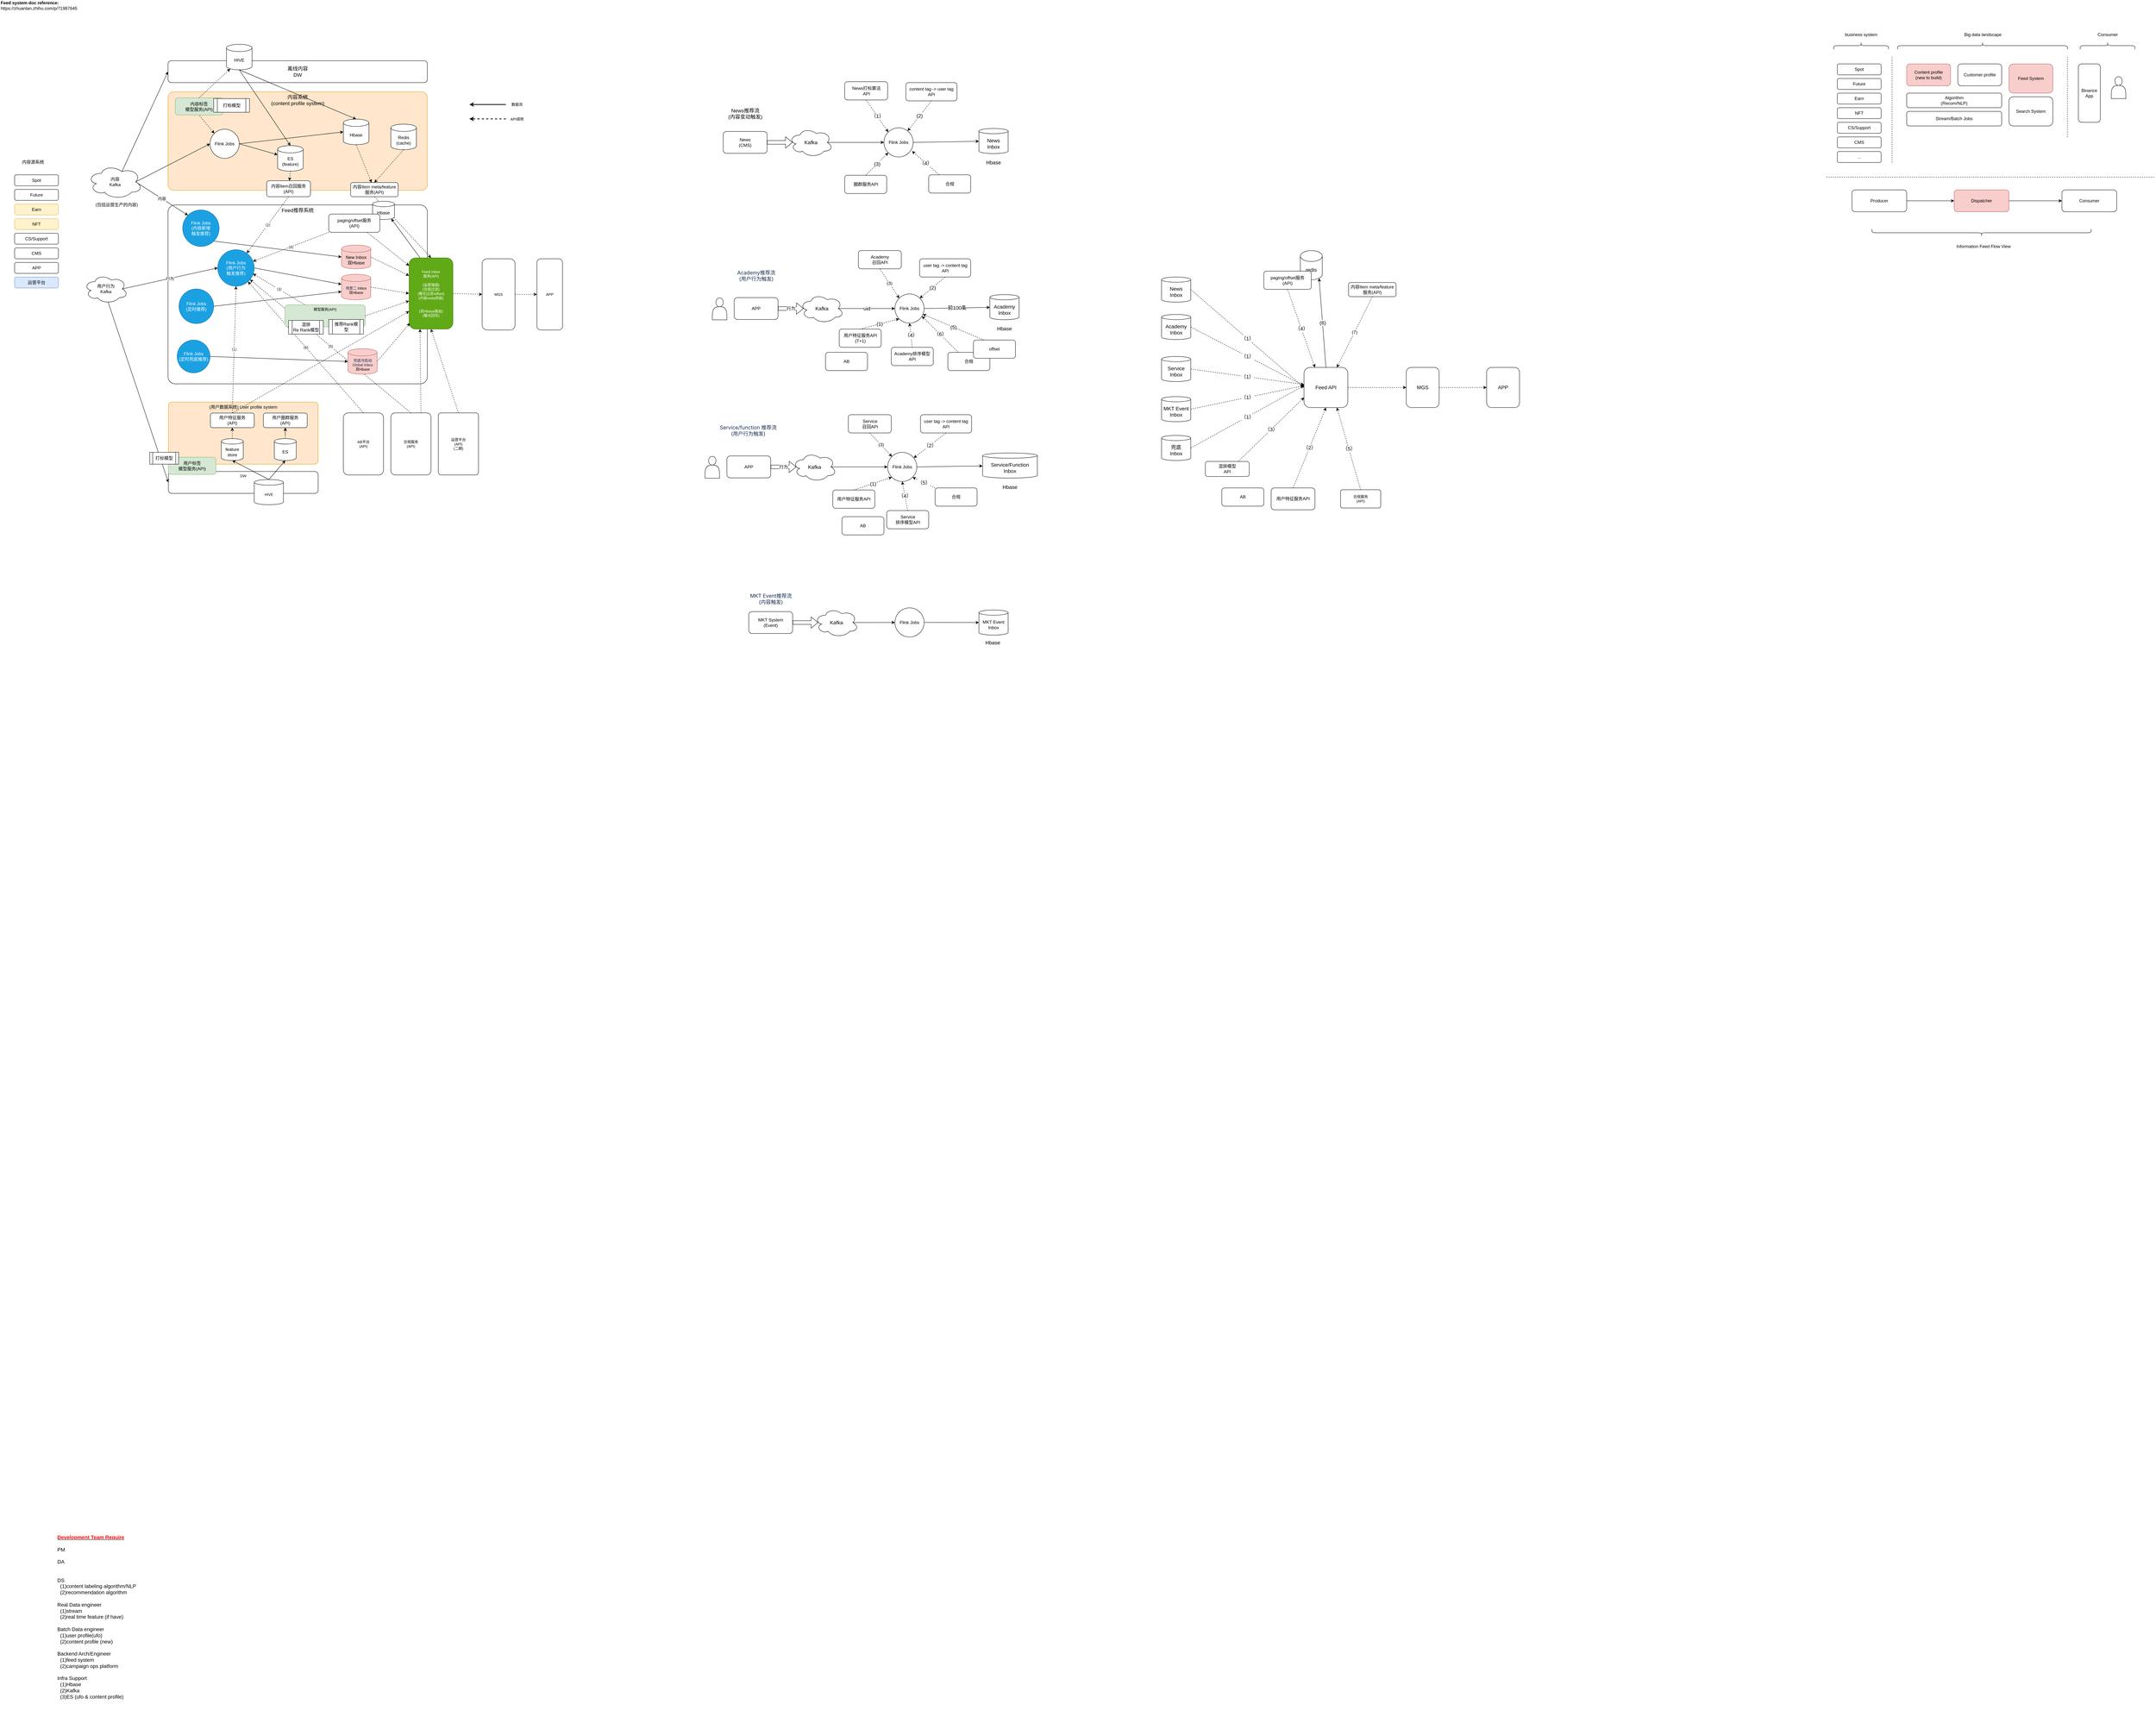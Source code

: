 <mxfile version="20.0.4" type="github"><diagram id="1xXmNMNPOogCF-z8Yq5V" name="Page-1"><mxGraphModel dx="1298" dy="749" grid="1" gridSize="10" guides="1" tooltips="1" connect="1" arrows="1" fold="1" page="1" pageScale="1" pageWidth="827" pageHeight="1169" math="0" shadow="0"><root><mxCell id="0"/><mxCell id="1" parent="0"/><mxCell id="PWY_pcUl9JTc-XsASCVI-107" value="redis" style="shape=cylinder3;whiteSpace=wrap;html=1;boundedLbl=1;backgroundOutline=1;size=15;fontSize=14;" parent="1" vertex="1"><mxGeometry x="3590" y="701.25" width="60" height="80" as="geometry"/></mxCell><mxCell id="EDv_wL2CNY1d8nVdGSZT-129" value="DW" style="rounded=1;whiteSpace=wrap;html=1;labelBackgroundColor=none;fontFamily=Helvetica;fontSize=10;verticalAlign=top;" parent="1" vertex="1"><mxGeometry x="491" y="1306.25" width="410" height="60" as="geometry"/></mxCell><mxCell id="EDv_wL2CNY1d8nVdGSZT-37" value="(用户数据系统) User profile system" style="rounded=1;whiteSpace=wrap;html=1;arcSize=6;verticalAlign=top;fillColor=#ffe6cc;strokeColor=#d79b00;" parent="1" vertex="1"><mxGeometry x="491" y="1116.25" width="410" height="170" as="geometry"/></mxCell><mxCell id="EDv_wL2CNY1d8nVdGSZT-36" value="Feed推荐系统" style="rounded=1;whiteSpace=wrap;html=1;arcSize=4;verticalAlign=top;fontSize=14;" parent="1" vertex="1"><mxGeometry x="490" y="576.25" width="710" height="490" as="geometry"/></mxCell><mxCell id="EDv_wL2CNY1d8nVdGSZT-14" value="内容系统&lt;br&gt;(content&amp;nbsp;profile system)" style="rounded=1;whiteSpace=wrap;html=1;arcSize=6;verticalAlign=top;fontSize=14;fontStyle=0;fillColor=#ffe6cc;strokeColor=#d79b00;" parent="1" vertex="1"><mxGeometry x="490" y="266.25" width="710" height="270" as="geometry"/></mxCell><mxCell id="ZOPOUoXRKDY8I9kliFvl-1" value="&lt;b&gt;Feed system doc reference:&amp;nbsp;&lt;br&gt;&lt;/b&gt;https://zhuanlan.zhihu.com/p/71987645" style="text;html=1;resizable=0;autosize=1;align=left;verticalAlign=middle;points=[];fillColor=none;strokeColor=none;rounded=0;" parent="1" vertex="1"><mxGeometry x="30" y="15" width="220" height="30" as="geometry"/></mxCell><mxCell id="ZOPOUoXRKDY8I9kliFvl-3" value="Feed System" style="rounded=1;whiteSpace=wrap;html=1;fillColor=#f8cecc;strokeColor=#b85450;" parent="1" vertex="1"><mxGeometry x="5530" y="190" width="120" height="80" as="geometry"/></mxCell><mxCell id="ZOPOUoXRKDY8I9kliFvl-4" value="Search System" style="rounded=1;whiteSpace=wrap;html=1;" parent="1" vertex="1"><mxGeometry x="5530" y="280" width="120" height="80" as="geometry"/></mxCell><mxCell id="ZOPOUoXRKDY8I9kliFvl-6" value="" style="endArrow=none;dashed=1;html=1;rounded=0;" parent="1" edge="1"><mxGeometry width="50" height="50" relative="1" as="geometry"><mxPoint x="5690" y="390" as="sourcePoint"/><mxPoint x="5690" y="170" as="targetPoint"/></mxGeometry></mxCell><mxCell id="ZOPOUoXRKDY8I9kliFvl-7" value="Binance App" style="rounded=1;whiteSpace=wrap;html=1;" parent="1" vertex="1"><mxGeometry x="5720" y="190" width="60" height="160" as="geometry"/></mxCell><mxCell id="ZOPOUoXRKDY8I9kliFvl-8" value="" style="shape=actor;whiteSpace=wrap;html=1;" parent="1" vertex="1"><mxGeometry x="5810" y="225" width="40" height="60" as="geometry"/></mxCell><mxCell id="ZOPOUoXRKDY8I9kliFvl-9" value="Customer profile" style="rounded=1;whiteSpace=wrap;html=1;" parent="1" vertex="1"><mxGeometry x="5390" y="190" width="120" height="60" as="geometry"/></mxCell><mxCell id="ZOPOUoXRKDY8I9kliFvl-10" value="Content profile&lt;br&gt;(new to build)" style="rounded=1;whiteSpace=wrap;html=1;fillColor=#f8cecc;strokeColor=#b85450;" parent="1" vertex="1"><mxGeometry x="5250" y="190" width="120" height="60" as="geometry"/></mxCell><mxCell id="ZOPOUoXRKDY8I9kliFvl-11" value="Algorithm&lt;br&gt;(Recom/NLP)" style="rounded=1;whiteSpace=wrap;html=1;" parent="1" vertex="1"><mxGeometry x="5250" y="270" width="260" height="40" as="geometry"/></mxCell><mxCell id="ZOPOUoXRKDY8I9kliFvl-12" value="Stream/Batch Jobs" style="rounded=1;whiteSpace=wrap;html=1;" parent="1" vertex="1"><mxGeometry x="5250" y="320" width="260" height="40" as="geometry"/></mxCell><mxCell id="ZOPOUoXRKDY8I9kliFvl-13" value="" style="endArrow=none;dashed=1;html=1;rounded=0;" parent="1" edge="1"><mxGeometry width="50" height="50" relative="1" as="geometry"><mxPoint x="5210" y="460" as="sourcePoint"/><mxPoint x="5210" y="170" as="targetPoint"/></mxGeometry></mxCell><mxCell id="ZOPOUoXRKDY8I9kliFvl-14" value="Spot" style="rounded=1;whiteSpace=wrap;html=1;" parent="1" vertex="1"><mxGeometry x="5060" y="190" width="120" height="30" as="geometry"/></mxCell><mxCell id="ZOPOUoXRKDY8I9kliFvl-15" value="Future" style="rounded=1;whiteSpace=wrap;html=1;" parent="1" vertex="1"><mxGeometry x="5060" y="230" width="120" height="30" as="geometry"/></mxCell><mxCell id="ZOPOUoXRKDY8I9kliFvl-16" value="Earn" style="rounded=1;whiteSpace=wrap;html=1;" parent="1" vertex="1"><mxGeometry x="5060" y="270" width="120" height="30" as="geometry"/></mxCell><mxCell id="ZOPOUoXRKDY8I9kliFvl-17" value="NFT" style="rounded=1;whiteSpace=wrap;html=1;" parent="1" vertex="1"><mxGeometry x="5060" y="310" width="120" height="30" as="geometry"/></mxCell><mxCell id="ZOPOUoXRKDY8I9kliFvl-18" value="CS/Support" style="rounded=1;whiteSpace=wrap;html=1;" parent="1" vertex="1"><mxGeometry x="5060" y="350" width="120" height="30" as="geometry"/></mxCell><mxCell id="ZOPOUoXRKDY8I9kliFvl-19" value="CMS" style="rounded=1;whiteSpace=wrap;html=1;" parent="1" vertex="1"><mxGeometry x="5060" y="390" width="120" height="30" as="geometry"/></mxCell><mxCell id="ZOPOUoXRKDY8I9kliFvl-20" value="..." style="rounded=1;whiteSpace=wrap;html=1;" parent="1" vertex="1"><mxGeometry x="5060" y="430" width="120" height="30" as="geometry"/></mxCell><mxCell id="ZOPOUoXRKDY8I9kliFvl-21" value="" style="shape=curlyBracket;whiteSpace=wrap;html=1;rounded=1;rotation=90;" parent="1" vertex="1"><mxGeometry x="5115" y="65" width="20" height="150" as="geometry"/></mxCell><mxCell id="ZOPOUoXRKDY8I9kliFvl-22" value="business system" style="text;html=1;resizable=0;autosize=1;align=center;verticalAlign=middle;points=[];fillColor=none;strokeColor=none;rounded=0;" parent="1" vertex="1"><mxGeometry x="5075" y="100" width="100" height="20" as="geometry"/></mxCell><mxCell id="ZOPOUoXRKDY8I9kliFvl-23" value="" style="shape=curlyBracket;whiteSpace=wrap;html=1;rounded=1;rotation=90;" parent="1" vertex="1"><mxGeometry x="5447.5" y="-92.5" width="20" height="465" as="geometry"/></mxCell><mxCell id="ZOPOUoXRKDY8I9kliFvl-24" value="Big data landscape" style="text;html=1;resizable=0;autosize=1;align=center;verticalAlign=middle;points=[];fillColor=none;strokeColor=none;rounded=0;" parent="1" vertex="1"><mxGeometry x="5397.5" y="100" width="120" height="20" as="geometry"/></mxCell><mxCell id="ZOPOUoXRKDY8I9kliFvl-25" value="" style="shape=curlyBracket;whiteSpace=wrap;html=1;rounded=1;rotation=90;" parent="1" vertex="1"><mxGeometry x="5790" y="65" width="20" height="150" as="geometry"/></mxCell><mxCell id="ZOPOUoXRKDY8I9kliFvl-26" value="Consumer" style="text;html=1;resizable=0;autosize=1;align=center;verticalAlign=middle;points=[];fillColor=none;strokeColor=none;rounded=0;" parent="1" vertex="1"><mxGeometry x="5765" y="100" width="70" height="20" as="geometry"/></mxCell><mxCell id="ZOPOUoXRKDY8I9kliFvl-31" style="edgeStyle=orthogonalEdgeStyle;rounded=0;orthogonalLoop=1;jettySize=auto;html=1;exitX=1;exitY=0.5;exitDx=0;exitDy=0;entryX=0;entryY=0.5;entryDx=0;entryDy=0;" parent="1" source="ZOPOUoXRKDY8I9kliFvl-27" target="ZOPOUoXRKDY8I9kliFvl-29" edge="1"><mxGeometry relative="1" as="geometry"/></mxCell><mxCell id="ZOPOUoXRKDY8I9kliFvl-27" value="Producer" style="rounded=1;whiteSpace=wrap;html=1;" parent="1" vertex="1"><mxGeometry x="5100" y="535" width="150" height="60" as="geometry"/></mxCell><mxCell id="ZOPOUoXRKDY8I9kliFvl-28" value="" style="endArrow=none;dashed=1;html=1;rounded=0;" parent="1" edge="1"><mxGeometry width="50" height="50" relative="1" as="geometry"><mxPoint x="5030" y="500" as="sourcePoint"/><mxPoint x="5930" y="500" as="targetPoint"/></mxGeometry></mxCell><mxCell id="ZOPOUoXRKDY8I9kliFvl-32" style="edgeStyle=orthogonalEdgeStyle;rounded=0;orthogonalLoop=1;jettySize=auto;html=1;exitX=1;exitY=0.5;exitDx=0;exitDy=0;entryX=0;entryY=0.5;entryDx=0;entryDy=0;" parent="1" source="ZOPOUoXRKDY8I9kliFvl-29" target="ZOPOUoXRKDY8I9kliFvl-30" edge="1"><mxGeometry relative="1" as="geometry"/></mxCell><mxCell id="ZOPOUoXRKDY8I9kliFvl-29" value="Dispatcher" style="rounded=1;whiteSpace=wrap;html=1;fillColor=#f8cecc;strokeColor=#b85450;" parent="1" vertex="1"><mxGeometry x="5380" y="535" width="150" height="60" as="geometry"/></mxCell><mxCell id="ZOPOUoXRKDY8I9kliFvl-30" value="Consumer" style="rounded=1;whiteSpace=wrap;html=1;" parent="1" vertex="1"><mxGeometry x="5675" y="535" width="150" height="60" as="geometry"/></mxCell><mxCell id="ZOPOUoXRKDY8I9kliFvl-33" value="" style="shape=curlyBracket;whiteSpace=wrap;html=1;rounded=1;rotation=-90;" parent="1" vertex="1"><mxGeometry x="5445" y="352.5" width="20" height="600" as="geometry"/></mxCell><mxCell id="ZOPOUoXRKDY8I9kliFvl-34" value="Information Feed Flow View" style="text;html=1;resizable=0;autosize=1;align=center;verticalAlign=middle;points=[];fillColor=none;strokeColor=none;rounded=0;" parent="1" vertex="1"><mxGeometry x="5380" y="680" width="160" height="20" as="geometry"/></mxCell><mxCell id="ZOPOUoXRKDY8I9kliFvl-128" value="&lt;b&gt;&lt;u&gt;&lt;font color=&quot;#ff0000&quot;&gt;Development Team Require&lt;br&gt;&lt;/font&gt;&lt;/u&gt;&lt;/b&gt;&lt;br&gt;PM&lt;br&gt;&lt;br&gt;DA&lt;br&gt;&lt;br&gt;&lt;br&gt;DS&lt;br&gt;&amp;nbsp; (1)content labeling algorithm/NLP&lt;br&gt;&amp;nbsp; (2)recommendation algorithm&lt;br&gt;&lt;br&gt;Real Data engineer&lt;br&gt;&amp;nbsp; (1)stream&lt;br&gt;&amp;nbsp; (2)real time feature (if have)&lt;br&gt;&lt;br&gt;Batch Data engineer&lt;br&gt;&amp;nbsp; (1)user profile(ufo)&lt;br&gt;&amp;nbsp; (2)content profile (new)&lt;br&gt;&lt;br&gt;Backend Arch/Engineer&lt;br&gt;&amp;nbsp; (1)feed system&lt;br&gt;&amp;nbsp; (2)campaign ops platform&lt;br&gt;&lt;br&gt;Infra Support&lt;br&gt;&amp;nbsp; (1)Hbase&lt;br&gt;&amp;nbsp; (2)Kafka&lt;br&gt;&amp;nbsp; (3)ES (ufo &amp;amp; content profile)" style="text;html=1;strokeColor=none;fillColor=none;align=left;verticalAlign=top;whiteSpace=wrap;rounded=0;fontSize=14;" parent="1" vertex="1"><mxGeometry x="185" y="4210" width="296.25" height="490" as="geometry"/></mxCell><mxCell id="EDv_wL2CNY1d8nVdGSZT-1" value="Spot" style="rounded=1;whiteSpace=wrap;html=1;" parent="1" vertex="1"><mxGeometry x="70" y="493.75" width="120" height="30" as="geometry"/></mxCell><mxCell id="EDv_wL2CNY1d8nVdGSZT-2" value="Future" style="rounded=1;whiteSpace=wrap;html=1;" parent="1" vertex="1"><mxGeometry x="70" y="533.75" width="120" height="30" as="geometry"/></mxCell><mxCell id="EDv_wL2CNY1d8nVdGSZT-3" value="Earn" style="rounded=1;whiteSpace=wrap;html=1;fillColor=#fff2cc;strokeColor=#d6b656;" parent="1" vertex="1"><mxGeometry x="70" y="573.75" width="120" height="30" as="geometry"/></mxCell><mxCell id="EDv_wL2CNY1d8nVdGSZT-4" value="NFT" style="rounded=1;whiteSpace=wrap;html=1;fillColor=#fff2cc;strokeColor=#d6b656;" parent="1" vertex="1"><mxGeometry x="70" y="613.75" width="120" height="30" as="geometry"/></mxCell><mxCell id="EDv_wL2CNY1d8nVdGSZT-5" value="CS/Support" style="rounded=1;whiteSpace=wrap;html=1;" parent="1" vertex="1"><mxGeometry x="70" y="653.75" width="120" height="30" as="geometry"/></mxCell><mxCell id="EDv_wL2CNY1d8nVdGSZT-6" value="CMS" style="rounded=1;whiteSpace=wrap;html=1;" parent="1" vertex="1"><mxGeometry x="70" y="693.75" width="120" height="30" as="geometry"/></mxCell><mxCell id="EDv_wL2CNY1d8nVdGSZT-7" value="运营平台" style="rounded=1;whiteSpace=wrap;html=1;fillColor=#dae8fc;strokeColor=#6c8ebf;" parent="1" vertex="1"><mxGeometry x="70" y="773.75" width="120" height="30" as="geometry"/></mxCell><mxCell id="EDv_wL2CNY1d8nVdGSZT-9" value="内容源系统" style="text;html=1;resizable=0;autosize=1;align=center;verticalAlign=middle;points=[];fillColor=none;strokeColor=none;rounded=0;" parent="1" vertex="1"><mxGeometry x="80" y="448.75" width="80" height="20" as="geometry"/></mxCell><mxCell id="EDv_wL2CNY1d8nVdGSZT-35" value="内容" style="rounded=0;orthogonalLoop=1;jettySize=auto;html=1;exitX=0.875;exitY=0.5;exitDx=0;exitDy=0;exitPerimeter=0;entryX=0;entryY=0;entryDx=0;entryDy=0;startArrow=none;startFill=0;" parent="1" source="EDv_wL2CNY1d8nVdGSZT-10" target="EDv_wL2CNY1d8nVdGSZT-31" edge="1"><mxGeometry relative="1" as="geometry"/></mxCell><mxCell id="EDv_wL2CNY1d8nVdGSZT-113" style="rounded=0;orthogonalLoop=1;jettySize=auto;html=1;exitX=0.875;exitY=0.5;exitDx=0;exitDy=0;exitPerimeter=0;entryX=0;entryY=0.5;entryDx=0;entryDy=0;fontFamily=Helvetica;fontSize=10;startArrow=none;startFill=0;endArrow=classic;endFill=1;" parent="1" source="EDv_wL2CNY1d8nVdGSZT-10" target="EDv_wL2CNY1d8nVdGSZT-12" edge="1"><mxGeometry relative="1" as="geometry"/></mxCell><mxCell id="EDv_wL2CNY1d8nVdGSZT-150" style="edgeStyle=none;rounded=0;orthogonalLoop=1;jettySize=auto;html=1;exitX=0.625;exitY=0.2;exitDx=0;exitDy=0;exitPerimeter=0;entryX=0;entryY=0.5;entryDx=0;entryDy=0;fontFamily=Helvetica;fontSize=14;startArrow=none;startFill=0;endArrow=classic;endFill=1;strokeColor=#000000;strokeWidth=1;" parent="1" source="EDv_wL2CNY1d8nVdGSZT-10" target="EDv_wL2CNY1d8nVdGSZT-145" edge="1"><mxGeometry relative="1" as="geometry"/></mxCell><mxCell id="EDv_wL2CNY1d8nVdGSZT-10" value="内容&lt;br&gt;Kafka&lt;br&gt;" style="ellipse;shape=cloud;whiteSpace=wrap;html=1;" parent="1" vertex="1"><mxGeometry x="270" y="466.25" width="150" height="93.75" as="geometry"/></mxCell><mxCell id="EDv_wL2CNY1d8nVdGSZT-21" style="rounded=0;orthogonalLoop=1;jettySize=auto;html=1;exitX=1;exitY=0.5;exitDx=0;exitDy=0;entryX=0;entryY=0.5;entryDx=0;entryDy=0;entryPerimeter=0;startArrow=none;startFill=0;" parent="1" source="EDv_wL2CNY1d8nVdGSZT-12" target="EDv_wL2CNY1d8nVdGSZT-15" edge="1"><mxGeometry relative="1" as="geometry"/></mxCell><mxCell id="EDv_wL2CNY1d8nVdGSZT-22" style="rounded=0;orthogonalLoop=1;jettySize=auto;html=1;exitX=1;exitY=0.5;exitDx=0;exitDy=0;startArrow=none;startFill=0;" parent="1" source="EDv_wL2CNY1d8nVdGSZT-12" target="EDv_wL2CNY1d8nVdGSZT-16" edge="1"><mxGeometry relative="1" as="geometry"/></mxCell><mxCell id="EDv_wL2CNY1d8nVdGSZT-42" style="edgeStyle=none;rounded=0;orthogonalLoop=1;jettySize=auto;html=1;exitX=0;exitY=0;exitDx=0;exitDy=0;startArrow=classic;startFill=1;entryX=0.5;entryY=1;entryDx=0;entryDy=0;dashed=1;endArrow=none;endFill=0;" parent="1" source="EDv_wL2CNY1d8nVdGSZT-12" target="EDv_wL2CNY1d8nVdGSZT-18" edge="1"><mxGeometry relative="1" as="geometry"/></mxCell><mxCell id="EDv_wL2CNY1d8nVdGSZT-12" value="Flink Jobs" style="ellipse;whiteSpace=wrap;html=1;aspect=fixed;" parent="1" vertex="1"><mxGeometry x="605" y="368.75" width="80" height="80" as="geometry"/></mxCell><mxCell id="EDv_wL2CNY1d8nVdGSZT-29" style="rounded=0;orthogonalLoop=1;jettySize=auto;html=1;exitX=0.5;exitY=1;exitDx=0;exitDy=0;exitPerimeter=0;startArrow=none;startFill=0;dashed=1;" parent="1" source="EDv_wL2CNY1d8nVdGSZT-15" target="EDv_wL2CNY1d8nVdGSZT-23" edge="1"><mxGeometry relative="1" as="geometry"/></mxCell><mxCell id="EDv_wL2CNY1d8nVdGSZT-15" value="Hbase" style="shape=cylinder3;whiteSpace=wrap;html=1;boundedLbl=1;backgroundOutline=1;size=10;" parent="1" vertex="1"><mxGeometry x="970" y="341.25" width="70" height="70" as="geometry"/></mxCell><mxCell id="EDv_wL2CNY1d8nVdGSZT-27" style="rounded=0;orthogonalLoop=1;jettySize=auto;html=1;exitX=0.5;exitY=1;exitDx=0;exitDy=0;exitPerimeter=0;startArrow=none;startFill=0;dashed=1;" parent="1" source="EDv_wL2CNY1d8nVdGSZT-16" target="EDv_wL2CNY1d8nVdGSZT-24" edge="1"><mxGeometry relative="1" as="geometry"/></mxCell><mxCell id="EDv_wL2CNY1d8nVdGSZT-16" value="ES&lt;br&gt;(feature)" style="shape=cylinder3;whiteSpace=wrap;html=1;boundedLbl=1;backgroundOutline=1;size=10;" parent="1" vertex="1"><mxGeometry x="790" y="413.75" width="70" height="70" as="geometry"/></mxCell><mxCell id="EDv_wL2CNY1d8nVdGSZT-89" style="edgeStyle=none;rounded=0;orthogonalLoop=1;jettySize=auto;html=1;exitX=0.5;exitY=1;exitDx=0;exitDy=0;fontSize=10;startArrow=none;startFill=0;endArrow=classic;endFill=1;dashed=1;entryX=0.5;entryY=0;entryDx=0;entryDy=0;" parent="1" source="EDv_wL2CNY1d8nVdGSZT-23" target="EDv_wL2CNY1d8nVdGSZT-75" edge="1"><mxGeometry relative="1" as="geometry"/></mxCell><mxCell id="EDv_wL2CNY1d8nVdGSZT-23" value="内容Item meta/feature&lt;br&gt;服务(API)" style="rounded=1;whiteSpace=wrap;html=1;" parent="1" vertex="1"><mxGeometry x="990" y="515" width="130" height="38.75" as="geometry"/></mxCell><mxCell id="EDv_wL2CNY1d8nVdGSZT-119" value="（2）" style="edgeStyle=none;rounded=0;orthogonalLoop=1;jettySize=auto;html=1;exitX=0.5;exitY=1;exitDx=0;exitDy=0;dashed=1;fontFamily=Helvetica;fontSize=10;startArrow=none;startFill=0;endArrow=classic;endFill=1;" parent="1" source="EDv_wL2CNY1d8nVdGSZT-24" target="EDv_wL2CNY1d8nVdGSZT-45" edge="1"><mxGeometry relative="1" as="geometry"/></mxCell><mxCell id="EDv_wL2CNY1d8nVdGSZT-24" value="内容Item召回服务&lt;br&gt;(API)" style="rounded=1;whiteSpace=wrap;html=1;" parent="1" vertex="1"><mxGeometry x="760" y="510" width="120" height="43.75" as="geometry"/></mxCell><mxCell id="EDv_wL2CNY1d8nVdGSZT-30" style="edgeStyle=none;rounded=0;orthogonalLoop=1;jettySize=auto;html=1;exitX=0.5;exitY=1;exitDx=0;exitDy=0;exitPerimeter=0;entryX=0.5;entryY=0;entryDx=0;entryDy=0;startArrow=none;startFill=0;dashed=1;" parent="1" source="EDv_wL2CNY1d8nVdGSZT-28" target="EDv_wL2CNY1d8nVdGSZT-23" edge="1"><mxGeometry relative="1" as="geometry"/></mxCell><mxCell id="EDv_wL2CNY1d8nVdGSZT-28" value="Redis&lt;br&gt;(cache)" style="shape=cylinder3;whiteSpace=wrap;html=1;boundedLbl=1;backgroundOutline=1;size=10;" parent="1" vertex="1"><mxGeometry x="1100" y="355" width="70" height="70" as="geometry"/></mxCell><mxCell id="EDv_wL2CNY1d8nVdGSZT-58" style="edgeStyle=none;rounded=0;orthogonalLoop=1;jettySize=auto;html=1;exitX=1;exitY=1;exitDx=0;exitDy=0;entryX=0;entryY=0.5;entryDx=0;entryDy=0;entryPerimeter=0;fontSize=10;startArrow=none;startFill=0;endArrow=classic;endFill=1;" parent="1" source="EDv_wL2CNY1d8nVdGSZT-31" target="EDv_wL2CNY1d8nVdGSZT-50" edge="1"><mxGeometry relative="1" as="geometry"/></mxCell><mxCell id="EDv_wL2CNY1d8nVdGSZT-31" value="Flink Jobs&lt;br&gt;(内容新增&lt;br&gt;触发推荐)" style="ellipse;whiteSpace=wrap;html=1;aspect=fixed;fillColor=#1ba1e2;strokeColor=#006EAF;fontColor=#ffffff;" parent="1" vertex="1"><mxGeometry x="530" y="590" width="100" height="100" as="geometry"/></mxCell><mxCell id="EDv_wL2CNY1d8nVdGSZT-33" value="APP" style="rounded=1;whiteSpace=wrap;html=1;" parent="1" vertex="1"><mxGeometry x="70" y="733.75" width="120" height="30" as="geometry"/></mxCell><mxCell id="EDv_wL2CNY1d8nVdGSZT-49" value="行为" style="rounded=0;orthogonalLoop=1;jettySize=auto;html=1;exitX=0.875;exitY=0.5;exitDx=0;exitDy=0;exitPerimeter=0;startArrow=none;startFill=0;endArrow=classic;endFill=1;entryX=0;entryY=0.5;entryDx=0;entryDy=0;" parent="1" source="EDv_wL2CNY1d8nVdGSZT-34" target="EDv_wL2CNY1d8nVdGSZT-45" edge="1"><mxGeometry relative="1" as="geometry"/></mxCell><mxCell id="NuudZcZl3i6MyyDd2Wnx-6" style="rounded=0;orthogonalLoop=1;jettySize=auto;html=1;exitX=0.55;exitY=0.95;exitDx=0;exitDy=0;exitPerimeter=0;entryX=0;entryY=0.5;entryDx=0;entryDy=0;startArrow=none;startFill=0;endArrow=classic;endFill=1;" parent="1" source="EDv_wL2CNY1d8nVdGSZT-34" target="EDv_wL2CNY1d8nVdGSZT-129" edge="1"><mxGeometry relative="1" as="geometry"/></mxCell><mxCell id="EDv_wL2CNY1d8nVdGSZT-34" value="用户行为&lt;br&gt;Kafka" style="ellipse;shape=cloud;whiteSpace=wrap;html=1;" parent="1" vertex="1"><mxGeometry x="260" y="766.25" width="120" height="80" as="geometry"/></mxCell><mxCell id="EDv_wL2CNY1d8nVdGSZT-61" style="edgeStyle=none;rounded=0;orthogonalLoop=1;jettySize=auto;html=1;exitX=1;exitY=0.5;exitDx=0;exitDy=0;fontSize=10;startArrow=none;startFill=0;endArrow=classic;endFill=1;" parent="1" source="EDv_wL2CNY1d8nVdGSZT-45" target="EDv_wL2CNY1d8nVdGSZT-51" edge="1"><mxGeometry relative="1" as="geometry"/></mxCell><mxCell id="EDv_wL2CNY1d8nVdGSZT-45" value="Flink Jobs&lt;br&gt;(用户行为&lt;br&gt;触发推荐)" style="ellipse;whiteSpace=wrap;html=1;aspect=fixed;fillColor=#1ba1e2;strokeColor=#006EAF;fontColor=#ffffff;" parent="1" vertex="1"><mxGeometry x="626" y="698.75" width="100" height="100" as="geometry"/></mxCell><mxCell id="EDv_wL2CNY1d8nVdGSZT-82" style="edgeStyle=none;rounded=0;orthogonalLoop=1;jettySize=auto;html=1;exitX=1;exitY=0.5;exitDx=0;exitDy=0;exitPerimeter=0;entryX=0;entryY=0.25;entryDx=0;entryDy=0;fontSize=10;startArrow=none;startFill=0;endArrow=classic;endFill=1;dashed=1;strokeWidth=1;strokeColor=#000000;" parent="1" source="EDv_wL2CNY1d8nVdGSZT-50" target="EDv_wL2CNY1d8nVdGSZT-75" edge="1"><mxGeometry relative="1" as="geometry"/></mxCell><mxCell id="EDv_wL2CNY1d8nVdGSZT-50" value="New Inbox&lt;br&gt;双Hbase" style="shape=cylinder3;whiteSpace=wrap;html=1;boundedLbl=1;backgroundOutline=1;size=10;fillColor=#f8cecc;strokeColor=#b85450;" parent="1" vertex="1"><mxGeometry x="965" y="686.25" width="80" height="65" as="geometry"/></mxCell><mxCell id="EDv_wL2CNY1d8nVdGSZT-83" style="edgeStyle=none;rounded=0;orthogonalLoop=1;jettySize=auto;html=1;exitX=1;exitY=0.5;exitDx=0;exitDy=0;exitPerimeter=0;entryX=0;entryY=0.5;entryDx=0;entryDy=0;fontSize=10;startArrow=none;startFill=0;endArrow=classic;endFill=1;dashed=1;strokeWidth=1;strokeColor=#000000;" parent="1" source="EDv_wL2CNY1d8nVdGSZT-51" target="EDv_wL2CNY1d8nVdGSZT-75" edge="1"><mxGeometry relative="1" as="geometry"/></mxCell><mxCell id="EDv_wL2CNY1d8nVdGSZT-51" value="&lt;div style=&quot;text-align: left;&quot;&gt;&lt;span style=&quot;background-color: initial;&quot;&gt;&lt;font color=&quot;#172b4d&quot;&gt;场景二&lt;/font&gt; Inbox&lt;/span&gt;&lt;/div&gt;双Hbase" style="shape=cylinder3;whiteSpace=wrap;html=1;boundedLbl=1;backgroundOutline=1;size=10;fontSize=10;fillColor=#f8cecc;strokeColor=#b85450;fontFamily=Helvetica;" parent="1" vertex="1"><mxGeometry x="965" y="766.25" width="80" height="70" as="geometry"/></mxCell><mxCell id="EDv_wL2CNY1d8nVdGSZT-67" style="edgeStyle=none;rounded=0;orthogonalLoop=1;jettySize=auto;html=1;exitX=1;exitY=0.5;exitDx=0;exitDy=0;entryX=0;entryY=0;entryDx=0;entryDy=47.5;entryPerimeter=0;fontSize=10;startArrow=none;startFill=0;endArrow=classic;endFill=1;" parent="1" source="EDv_wL2CNY1d8nVdGSZT-54" target="EDv_wL2CNY1d8nVdGSZT-51" edge="1"><mxGeometry relative="1" as="geometry"/></mxCell><mxCell id="EDv_wL2CNY1d8nVdGSZT-54" value="Flink Jobs&lt;br&gt;(定时推荐)" style="ellipse;whiteSpace=wrap;html=1;aspect=fixed;fillColor=#1ba1e2;strokeColor=#006EAF;fontColor=#ffffff;" parent="1" vertex="1"><mxGeometry x="520" y="806.25" width="95" height="95" as="geometry"/></mxCell><mxCell id="EDv_wL2CNY1d8nVdGSZT-122" value="(5)" style="edgeStyle=none;rounded=0;orthogonalLoop=1;jettySize=auto;html=1;exitX=0.5;exitY=0;exitDx=0;exitDy=0;dashed=1;fontFamily=Helvetica;fontSize=10;startArrow=none;startFill=0;endArrow=classic;endFill=1;" parent="1" source="EDv_wL2CNY1d8nVdGSZT-73" target="EDv_wL2CNY1d8nVdGSZT-45" edge="1"><mxGeometry relative="1" as="geometry"/></mxCell><mxCell id="EDv_wL2CNY1d8nVdGSZT-128" style="edgeStyle=none;rounded=0;orthogonalLoop=1;jettySize=auto;html=1;exitX=0.75;exitY=0;exitDx=0;exitDy=0;entryX=0.25;entryY=1;entryDx=0;entryDy=0;fontFamily=Helvetica;fontSize=10;startArrow=none;startFill=0;endArrow=classic;endFill=1;dashed=1;" parent="1" source="EDv_wL2CNY1d8nVdGSZT-73" target="EDv_wL2CNY1d8nVdGSZT-75" edge="1"><mxGeometry relative="1" as="geometry"/></mxCell><mxCell id="EDv_wL2CNY1d8nVdGSZT-73" value="合规服务&lt;br&gt;(API)" style="rounded=1;whiteSpace=wrap;html=1;fontSize=10;arcSize=11;" parent="1" vertex="1"><mxGeometry x="1100" y="1145.75" width="110" height="170" as="geometry"/></mxCell><mxCell id="EDv_wL2CNY1d8nVdGSZT-87" style="edgeStyle=none;rounded=0;orthogonalLoop=1;jettySize=auto;html=1;exitX=1;exitY=0.5;exitDx=0;exitDy=0;entryX=0;entryY=0.5;entryDx=0;entryDy=0;fontSize=10;startArrow=none;startFill=0;endArrow=classic;endFill=1;dashed=1;" parent="1" source="EDv_wL2CNY1d8nVdGSZT-75" target="EDv_wL2CNY1d8nVdGSZT-78" edge="1"><mxGeometry relative="1" as="geometry"/></mxCell><mxCell id="EDv_wL2CNY1d8nVdGSZT-141" style="edgeStyle=none;rounded=0;orthogonalLoop=1;jettySize=auto;html=1;entryX=0.855;entryY=1;entryDx=0;entryDy=-2.175;entryPerimeter=0;fontFamily=Helvetica;fontSize=10;startArrow=none;startFill=0;endArrow=classic;endFill=1;strokeColor=#000000;strokeWidth=1;exitX=0.25;exitY=0;exitDx=0;exitDy=0;" parent="1" source="EDv_wL2CNY1d8nVdGSZT-75" target="EDv_wL2CNY1d8nVdGSZT-47" edge="1"><mxGeometry relative="1" as="geometry"><mxPoint x="1170" y="746.25" as="sourcePoint"/></mxGeometry></mxCell><mxCell id="EDv_wL2CNY1d8nVdGSZT-75" value="Feed Inbox&lt;br&gt;服务(API)&lt;br&gt;&lt;br&gt;(运营强插)&lt;br&gt;(合规过滤)&lt;br&gt;(曝光过滤/offset)&lt;br&gt;(内容meta拼装)&lt;br&gt;&lt;br&gt;&lt;br&gt;(双Hbase路由)&lt;br&gt;(曝光回写)" style="rounded=1;whiteSpace=wrap;html=1;fontSize=10;fillColor=#60a917;strokeColor=#2D7600;fontColor=#ffffff;" parent="1" vertex="1"><mxGeometry x="1150" y="721.25" width="120" height="195" as="geometry"/></mxCell><mxCell id="EDv_wL2CNY1d8nVdGSZT-88" style="edgeStyle=none;rounded=0;orthogonalLoop=1;jettySize=auto;html=1;exitX=1;exitY=0.5;exitDx=0;exitDy=0;fontSize=10;startArrow=none;startFill=0;endArrow=classic;endFill=1;dashed=1;" parent="1" source="EDv_wL2CNY1d8nVdGSZT-78" target="EDv_wL2CNY1d8nVdGSZT-79" edge="1"><mxGeometry relative="1" as="geometry"/></mxCell><mxCell id="EDv_wL2CNY1d8nVdGSZT-78" value="MGS" style="rounded=1;whiteSpace=wrap;html=1;fontSize=10;" parent="1" vertex="1"><mxGeometry x="1350" y="723.75" width="90" height="195" as="geometry"/></mxCell><mxCell id="EDv_wL2CNY1d8nVdGSZT-79" value="APP" style="rounded=1;whiteSpace=wrap;html=1;fontSize=10;" parent="1" vertex="1"><mxGeometry x="1500" y="723.75" width="70" height="195" as="geometry"/></mxCell><mxCell id="EDv_wL2CNY1d8nVdGSZT-96" style="edgeStyle=none;rounded=0;orthogonalLoop=1;jettySize=auto;html=1;exitX=1;exitY=0.5;exitDx=0;exitDy=0;exitPerimeter=0;entryX=0.017;entryY=0.917;entryDx=0;entryDy=0;fontSize=10;startArrow=none;startFill=0;endArrow=classic;endFill=1;dashed=1;strokeColor=#000000;strokeWidth=1;entryPerimeter=0;" parent="1" source="EDv_wL2CNY1d8nVdGSZT-93" target="EDv_wL2CNY1d8nVdGSZT-75" edge="1"><mxGeometry relative="1" as="geometry"/></mxCell><mxCell id="EDv_wL2CNY1d8nVdGSZT-93" value="&lt;div style=&quot;&quot;&gt;&lt;font color=&quot;#172b4d&quot;&gt;兜底冷启动 Global Inbox&lt;/font&gt;&lt;/div&gt;&lt;div style=&quot;&quot;&gt;双Hbase&lt;/div&gt;" style="shape=cylinder3;whiteSpace=wrap;html=1;boundedLbl=1;backgroundOutline=1;size=10;fontSize=10;align=center;fillColor=#f8cecc;strokeColor=#b85450;fontFamily=Helvetica;" parent="1" vertex="1"><mxGeometry x="982.5" y="970" width="80" height="70" as="geometry"/></mxCell><mxCell id="EDv_wL2CNY1d8nVdGSZT-95" style="edgeStyle=none;rounded=0;orthogonalLoop=1;jettySize=auto;html=1;exitX=1;exitY=0.5;exitDx=0;exitDy=0;entryX=0;entryY=0.5;entryDx=0;entryDy=0;entryPerimeter=0;fontSize=10;startArrow=none;startFill=0;endArrow=classic;endFill=1;" parent="1" source="EDv_wL2CNY1d8nVdGSZT-94" target="EDv_wL2CNY1d8nVdGSZT-93" edge="1"><mxGeometry relative="1" as="geometry"/></mxCell><mxCell id="EDv_wL2CNY1d8nVdGSZT-94" value="Flink Jobs&lt;br&gt;(定时兜底推荐)" style="ellipse;whiteSpace=wrap;html=1;aspect=fixed;fillColor=#1ba1e2;strokeColor=#006EAF;fontColor=#ffffff;" parent="1" vertex="1"><mxGeometry x="515" y="946.25" width="90" height="90" as="geometry"/></mxCell><mxCell id="EDv_wL2CNY1d8nVdGSZT-123" value="(6)" style="edgeStyle=none;rounded=0;orthogonalLoop=1;jettySize=auto;html=1;exitX=0.5;exitY=0;exitDx=0;exitDy=0;dashed=1;fontFamily=Helvetica;fontSize=10;startArrow=none;startFill=0;endArrow=classic;endFill=1;" parent="1" source="EDv_wL2CNY1d8nVdGSZT-106" target="EDv_wL2CNY1d8nVdGSZT-45" edge="1"><mxGeometry relative="1" as="geometry"/></mxCell><mxCell id="EDv_wL2CNY1d8nVdGSZT-106" value="AB平台&lt;br&gt;(API)" style="rounded=1;whiteSpace=wrap;html=1;fontSize=10;arcSize=12;" parent="1" vertex="1"><mxGeometry x="970" y="1145.75" width="110" height="170" as="geometry"/></mxCell><mxCell id="EDv_wL2CNY1d8nVdGSZT-111" style="edgeStyle=none;rounded=0;orthogonalLoop=1;jettySize=auto;html=1;exitX=0.5;exitY=0;exitDx=0;exitDy=0;entryX=0.5;entryY=1;entryDx=0;entryDy=0;fontFamily=Helvetica;fontSize=10;startArrow=none;startFill=0;endArrow=classic;endFill=1;dashed=1;" parent="1" source="EDv_wL2CNY1d8nVdGSZT-107" target="EDv_wL2CNY1d8nVdGSZT-75" edge="1"><mxGeometry relative="1" as="geometry"/></mxCell><mxCell id="EDv_wL2CNY1d8nVdGSZT-107" value="运营平台&lt;br&gt;(API)&lt;br&gt;(二期)" style="rounded=1;whiteSpace=wrap;html=1;fontSize=10;arcSize=7;align=center;" parent="1" vertex="1"><mxGeometry x="1230" y="1145.75" width="110" height="170" as="geometry"/></mxCell><mxCell id="EDv_wL2CNY1d8nVdGSZT-121" value="(4)" style="edgeStyle=none;rounded=0;orthogonalLoop=1;jettySize=auto;html=1;exitX=0;exitY=1;exitDx=0;exitDy=0;dashed=1;fontFamily=Helvetica;fontSize=10;startArrow=none;startFill=0;endArrow=classic;endFill=1;" parent="1" source="EDv_wL2CNY1d8nVdGSZT-46" target="EDv_wL2CNY1d8nVdGSZT-45" edge="1"><mxGeometry relative="1" as="geometry"/></mxCell><mxCell id="EDv_wL2CNY1d8nVdGSZT-124" style="edgeStyle=none;rounded=0;orthogonalLoop=1;jettySize=auto;html=1;exitX=0.75;exitY=1;exitDx=0;exitDy=0;dashed=1;fontFamily=Helvetica;fontSize=10;startArrow=none;startFill=0;endArrow=classic;endFill=1;entryX=0;entryY=0.11;entryDx=0;entryDy=0;entryPerimeter=0;" parent="1" source="EDv_wL2CNY1d8nVdGSZT-46" target="EDv_wL2CNY1d8nVdGSZT-75" edge="1"><mxGeometry relative="1" as="geometry"><mxPoint x="1160" y="756.25" as="targetPoint"/></mxGeometry></mxCell><mxCell id="EDv_wL2CNY1d8nVdGSZT-118" value="（1）" style="edgeStyle=none;rounded=0;orthogonalLoop=1;jettySize=auto;html=1;exitX=0.5;exitY=0;exitDx=0;exitDy=0;entryX=0.5;entryY=1;entryDx=0;entryDy=0;fontFamily=Helvetica;fontSize=10;startArrow=none;startFill=0;endArrow=classic;endFill=1;dashed=1;" parent="1" source="EDv_wL2CNY1d8nVdGSZT-69" target="EDv_wL2CNY1d8nVdGSZT-45" edge="1"><mxGeometry relative="1" as="geometry"/></mxCell><mxCell id="EDv_wL2CNY1d8nVdGSZT-120" value="（3）" style="edgeStyle=none;rounded=0;orthogonalLoop=1;jettySize=auto;html=1;exitX=0.25;exitY=0;exitDx=0;exitDy=0;entryX=0.964;entryY=0.658;entryDx=0;entryDy=0;dashed=1;fontFamily=Helvetica;fontSize=10;startArrow=none;startFill=0;endArrow=classic;endFill=1;entryPerimeter=0;" parent="1" source="EDv_wL2CNY1d8nVdGSZT-76" target="EDv_wL2CNY1d8nVdGSZT-45" edge="1"><mxGeometry relative="1" as="geometry"/></mxCell><mxCell id="EDv_wL2CNY1d8nVdGSZT-126" value="" style="group" parent="1" connectable="0" vertex="1"><mxGeometry x="910" y="566.25" width="225" height="85" as="geometry"/></mxCell><mxCell id="EDv_wL2CNY1d8nVdGSZT-47" value="Hbase" style="shape=cylinder3;whiteSpace=wrap;html=1;boundedLbl=1;backgroundOutline=1;size=7.5;" parent="EDv_wL2CNY1d8nVdGSZT-126" vertex="1"><mxGeometry x="140" width="60" height="50" as="geometry"/></mxCell><mxCell id="EDv_wL2CNY1d8nVdGSZT-46" value="paging/offset服务&lt;br&gt;(API)" style="rounded=1;whiteSpace=wrap;html=1;" parent="EDv_wL2CNY1d8nVdGSZT-126" vertex="1"><mxGeometry x="20" y="35" width="140" height="50" as="geometry"/></mxCell><mxCell id="EDv_wL2CNY1d8nVdGSZT-131" style="edgeStyle=none;rounded=0;orthogonalLoop=1;jettySize=auto;html=1;exitX=0.5;exitY=0;exitDx=0;exitDy=0;exitPerimeter=0;entryX=0.5;entryY=1;entryDx=0;entryDy=0;entryPerimeter=0;fontFamily=Helvetica;fontSize=10;startArrow=none;startFill=0;endArrow=classic;endFill=1;strokeColor=#000000;strokeWidth=1;" parent="1" source="EDv_wL2CNY1d8nVdGSZT-130" target="EDv_wL2CNY1d8nVdGSZT-39" edge="1"><mxGeometry relative="1" as="geometry"><mxPoint x="691" y="1317.25" as="sourcePoint"/></mxGeometry></mxCell><mxCell id="EDv_wL2CNY1d8nVdGSZT-143" style="edgeStyle=none;rounded=0;orthogonalLoop=1;jettySize=auto;html=1;exitX=0.5;exitY=0;exitDx=0;exitDy=0;exitPerimeter=0;entryX=0.5;entryY=1;entryDx=0;entryDy=0;entryPerimeter=0;fontFamily=Helvetica;fontSize=14;startArrow=none;startFill=0;endArrow=classic;endFill=1;strokeColor=#000000;strokeWidth=1;" parent="1" source="EDv_wL2CNY1d8nVdGSZT-130" target="EDv_wL2CNY1d8nVdGSZT-70" edge="1"><mxGeometry relative="1" as="geometry"/></mxCell><mxCell id="EDv_wL2CNY1d8nVdGSZT-130" value="HIVE" style="shape=cylinder3;whiteSpace=wrap;html=1;boundedLbl=1;backgroundOutline=1;size=7.75;labelBackgroundColor=none;fontFamily=Helvetica;fontSize=10;" parent="1" vertex="1"><mxGeometry x="726" y="1328.25" width="80" height="69" as="geometry"/></mxCell><mxCell id="EDv_wL2CNY1d8nVdGSZT-132" value="" style="endArrow=classic;startArrow=none;html=1;rounded=0;fontFamily=Helvetica;fontSize=10;strokeColor=#000000;strokeWidth=2;startFill=0;" parent="1" edge="1"><mxGeometry width="50" height="50" relative="1" as="geometry"><mxPoint x="1415" y="301.25" as="sourcePoint"/><mxPoint x="1315" y="301.25" as="targetPoint"/></mxGeometry></mxCell><mxCell id="EDv_wL2CNY1d8nVdGSZT-134" value="" style="endArrow=classic;startArrow=none;html=1;rounded=0;fontFamily=Helvetica;fontSize=10;strokeColor=#000000;strokeWidth=2;startFill=0;dashed=1;" parent="1" edge="1"><mxGeometry width="50" height="50" relative="1" as="geometry"><mxPoint x="1415" y="340.63" as="sourcePoint"/><mxPoint x="1315" y="340.63" as="targetPoint"/></mxGeometry></mxCell><mxCell id="EDv_wL2CNY1d8nVdGSZT-135" value="数据流" style="text;html=1;resizable=0;autosize=1;align=center;verticalAlign=middle;points=[];fillColor=none;strokeColor=none;rounded=0;labelBackgroundColor=none;fontFamily=Helvetica;fontSize=10;" parent="1" vertex="1"><mxGeometry x="1420" y="291.25" width="50" height="20" as="geometry"/></mxCell><mxCell id="EDv_wL2CNY1d8nVdGSZT-136" value="API调用" style="text;html=1;resizable=0;autosize=1;align=center;verticalAlign=middle;points=[];fillColor=none;strokeColor=none;rounded=0;labelBackgroundColor=none;fontFamily=Helvetica;fontSize=10;" parent="1" vertex="1"><mxGeometry x="1415" y="331.25" width="60" height="20" as="geometry"/></mxCell><mxCell id="EDv_wL2CNY1d8nVdGSZT-38" value="用户圈群服务&lt;br&gt;(API)" style="rounded=1;whiteSpace=wrap;html=1;" parent="1" vertex="1"><mxGeometry x="751" y="1146.25" width="120" height="40" as="geometry"/></mxCell><mxCell id="EDv_wL2CNY1d8nVdGSZT-40" style="edgeStyle=orthogonalEdgeStyle;curved=1;rounded=0;orthogonalLoop=1;jettySize=auto;html=1;exitX=0.5;exitY=0;exitDx=0;exitDy=0;exitPerimeter=0;startArrow=none;startFill=0;dashed=1;" parent="1" source="EDv_wL2CNY1d8nVdGSZT-39" target="EDv_wL2CNY1d8nVdGSZT-38" edge="1"><mxGeometry relative="1" as="geometry"/></mxCell><mxCell id="PWY_pcUl9JTc-XsASCVI-25" value="" style="edgeStyle=orthogonalEdgeStyle;rounded=0;orthogonalLoop=1;jettySize=auto;html=1;dashed=1;fontSize=14;startArrow=none;startFill=0;endArrow=classic;endFill=1;" parent="1" source="EDv_wL2CNY1d8nVdGSZT-39" target="EDv_wL2CNY1d8nVdGSZT-38" edge="1"><mxGeometry relative="1" as="geometry"/></mxCell><mxCell id="EDv_wL2CNY1d8nVdGSZT-39" value="ES" style="shape=cylinder3;whiteSpace=wrap;html=1;boundedLbl=1;backgroundOutline=1;size=7.5;" parent="1" vertex="1"><mxGeometry x="781" y="1216.25" width="60" height="60" as="geometry"/></mxCell><mxCell id="PWY_pcUl9JTc-XsASCVI-29" style="edgeStyle=none;rounded=0;orthogonalLoop=1;jettySize=auto;html=1;exitX=0.5;exitY=0;exitDx=0;exitDy=0;entryX=0;entryY=0.75;entryDx=0;entryDy=0;dashed=1;fontSize=14;startArrow=none;startFill=0;endArrow=classic;endFill=1;" parent="1" source="EDv_wL2CNY1d8nVdGSZT-69" target="EDv_wL2CNY1d8nVdGSZT-75" edge="1"><mxGeometry relative="1" as="geometry"/></mxCell><mxCell id="EDv_wL2CNY1d8nVdGSZT-69" value="用户特征服务&lt;br&gt;(API)" style="rounded=1;whiteSpace=wrap;html=1;" parent="1" vertex="1"><mxGeometry x="606" y="1146.25" width="120" height="40" as="geometry"/></mxCell><mxCell id="EDv_wL2CNY1d8nVdGSZT-127" style="edgeStyle=none;rounded=0;orthogonalLoop=1;jettySize=auto;html=1;exitX=0.5;exitY=0;exitDx=0;exitDy=0;exitPerimeter=0;entryX=0.5;entryY=1;entryDx=0;entryDy=0;fontFamily=Helvetica;fontSize=10;startArrow=none;startFill=0;endArrow=classic;endFill=1;dashed=1;" parent="1" source="EDv_wL2CNY1d8nVdGSZT-70" target="EDv_wL2CNY1d8nVdGSZT-69" edge="1"><mxGeometry relative="1" as="geometry"/></mxCell><mxCell id="EDv_wL2CNY1d8nVdGSZT-70" value="feature store" style="shape=cylinder3;whiteSpace=wrap;html=1;boundedLbl=1;backgroundOutline=1;size=7.5;" parent="1" vertex="1"><mxGeometry x="636" y="1216.25" width="60" height="60" as="geometry"/></mxCell><mxCell id="EDv_wL2CNY1d8nVdGSZT-145" value="离线内容&lt;br&gt;DW" style="rounded=1;whiteSpace=wrap;html=1;labelBackgroundColor=none;fontFamily=Helvetica;fontSize=14;" parent="1" vertex="1"><mxGeometry x="490" y="181.25" width="710" height="60" as="geometry"/></mxCell><mxCell id="EDv_wL2CNY1d8nVdGSZT-147" style="edgeStyle=none;rounded=0;orthogonalLoop=1;jettySize=auto;html=1;exitX=0.5;exitY=1;exitDx=0;exitDy=0;exitPerimeter=0;entryX=0.5;entryY=0;entryDx=0;entryDy=0;entryPerimeter=0;fontFamily=Helvetica;fontSize=14;startArrow=none;startFill=0;endArrow=classic;endFill=1;strokeColor=#000000;strokeWidth=1;" parent="1" source="EDv_wL2CNY1d8nVdGSZT-146" target="EDv_wL2CNY1d8nVdGSZT-16" edge="1"><mxGeometry relative="1" as="geometry"/></mxCell><mxCell id="EDv_wL2CNY1d8nVdGSZT-148" style="edgeStyle=none;rounded=0;orthogonalLoop=1;jettySize=auto;html=1;exitX=0.5;exitY=1;exitDx=0;exitDy=0;exitPerimeter=0;entryX=0.5;entryY=0;entryDx=0;entryDy=0;entryPerimeter=0;fontFamily=Helvetica;fontSize=14;startArrow=none;startFill=0;endArrow=classic;endFill=1;strokeColor=#000000;strokeWidth=1;" parent="1" source="EDv_wL2CNY1d8nVdGSZT-146" target="EDv_wL2CNY1d8nVdGSZT-15" edge="1"><mxGeometry relative="1" as="geometry"/></mxCell><mxCell id="EDv_wL2CNY1d8nVdGSZT-146" value="HIVE" style="shape=cylinder3;whiteSpace=wrap;html=1;boundedLbl=1;backgroundOutline=1;size=10;" parent="1" vertex="1"><mxGeometry x="650" y="136.25" width="70" height="70" as="geometry"/></mxCell><mxCell id="NuudZcZl3i6MyyDd2Wnx-1" value="&lt;span style=&quot;&quot;&gt;(包括运营生产的内容)&lt;/span&gt;" style="text;html=1;resizable=0;autosize=1;align=center;verticalAlign=middle;points=[];fillColor=none;strokeColor=none;rounded=0;" parent="1" vertex="1"><mxGeometry x="284" y="566.25" width="130" height="20" as="geometry"/></mxCell><mxCell id="EDv_wL2CNY1d8nVdGSZT-137" value="" style="group;verticalAlign=middle;" parent="1" connectable="0" vertex="1"><mxGeometry x="490" y="260" width="223" height="73" as="geometry"/></mxCell><mxCell id="EDv_wL2CNY1d8nVdGSZT-18" value="内容标签&lt;br&gt;模型服务(API)" style="rounded=1;whiteSpace=wrap;html=1;fillColor=#d5e8d4;strokeColor=#82b366;verticalAlign=middle;" parent="EDv_wL2CNY1d8nVdGSZT-137" vertex="1"><mxGeometry x="20" y="23" width="130" height="47" as="geometry"/></mxCell><mxCell id="EDv_wL2CNY1d8nVdGSZT-17" value="打标模型" style="shape=process;whiteSpace=wrap;html=1;backgroundOutline=1;" parent="EDv_wL2CNY1d8nVdGSZT-137" vertex="1"><mxGeometry x="125" y="25" width="98" height="37.5" as="geometry"/></mxCell><mxCell id="NuudZcZl3i6MyyDd2Wnx-2" style="edgeStyle=none;rounded=0;orthogonalLoop=1;jettySize=auto;html=1;exitX=0.145;exitY=1;exitDx=0;exitDy=-2.9;startArrow=classic;startFill=1;entryX=0.5;entryY=0;entryDx=0;entryDy=0;dashed=1;endArrow=none;endFill=0;exitPerimeter=0;" parent="1" source="EDv_wL2CNY1d8nVdGSZT-146" target="EDv_wL2CNY1d8nVdGSZT-18" edge="1"><mxGeometry relative="1" as="geometry"><mxPoint x="671.716" y="391.716" as="sourcePoint"/><mxPoint x="585" y="340" as="targetPoint"/></mxGeometry></mxCell><mxCell id="NuudZcZl3i6MyyDd2Wnx-3" value="" style="group;verticalAlign=middle;" parent="1" connectable="0" vertex="1"><mxGeometry x="471" y="1244.25" width="168" height="73" as="geometry"/></mxCell><mxCell id="NuudZcZl3i6MyyDd2Wnx-4" value="用户标签&lt;br&gt;模型服务(API)" style="rounded=1;whiteSpace=wrap;html=1;fillColor=#d5e8d4;strokeColor=#82b366;verticalAlign=middle;" parent="NuudZcZl3i6MyyDd2Wnx-3" vertex="1"><mxGeometry x="20" y="23" width="130" height="47" as="geometry"/></mxCell><mxCell id="NuudZcZl3i6MyyDd2Wnx-5" value="打标模型" style="shape=process;whiteSpace=wrap;html=1;backgroundOutline=1;" parent="NuudZcZl3i6MyyDd2Wnx-3" vertex="1"><mxGeometry x="-31" y="9.5" width="79" height="32.5" as="geometry"/></mxCell><mxCell id="PWY_pcUl9JTc-XsASCVI-4" value="News打标算法&lt;br&gt;API" style="rounded=1;whiteSpace=wrap;html=1;fontSize=12;" parent="1" vertex="1"><mxGeometry x="2342.5" y="238.75" width="117.5" height="50" as="geometry"/></mxCell><mxCell id="PWY_pcUl9JTc-XsASCVI-6" value="News&lt;br&gt;(CMS)" style="rounded=1;whiteSpace=wrap;html=1;fontSize=12;" parent="1" vertex="1"><mxGeometry x="2010" y="375" width="120" height="60" as="geometry"/></mxCell><mxCell id="PWY_pcUl9JTc-XsASCVI-7" value="" style="shape=flexArrow;endArrow=classic;html=1;rounded=0;fontSize=12;exitX=1;exitY=0.5;exitDx=0;exitDy=0;entryX=0;entryY=0.5;entryDx=0;entryDy=0;" parent="1" source="PWY_pcUl9JTc-XsASCVI-6" edge="1"><mxGeometry width="50" height="50" relative="1" as="geometry"><mxPoint x="2380" y="375" as="sourcePoint"/><mxPoint x="2200" y="405" as="targetPoint"/></mxGeometry></mxCell><mxCell id="PWY_pcUl9JTc-XsASCVI-33" value="(3)" style="edgeStyle=none;rounded=0;orthogonalLoop=1;jettySize=auto;html=1;exitX=0.5;exitY=0;exitDx=0;exitDy=0;entryX=0;entryY=1;entryDx=0;entryDy=0;fontSize=14;startArrow=none;startFill=0;endArrow=classic;endFill=1;dashed=1;" parent="1" source="PWY_pcUl9JTc-XsASCVI-10" target="PWY_pcUl9JTc-XsASCVI-30" edge="1"><mxGeometry relative="1" as="geometry"/></mxCell><mxCell id="PWY_pcUl9JTc-XsASCVI-10" value="圈群服务API" style="rounded=1;whiteSpace=wrap;html=1;fontSize=12;" parent="1" vertex="1"><mxGeometry x="2342.5" y="495" width="115" height="50" as="geometry"/></mxCell><mxCell id="PWY_pcUl9JTc-XsASCVI-19" value="News推荐流&lt;br&gt;(内容变动触发)" style="text;html=1;resizable=0;autosize=1;align=center;verticalAlign=middle;points=[];fillColor=none;strokeColor=none;rounded=0;fontSize=14;" parent="1" vertex="1"><mxGeometry x="2010" y="301.25" width="120" height="50" as="geometry"/></mxCell><mxCell id="PWY_pcUl9JTc-XsASCVI-31" style="edgeStyle=none;rounded=0;orthogonalLoop=1;jettySize=auto;html=1;exitX=0.875;exitY=0.5;exitDx=0;exitDy=0;exitPerimeter=0;entryX=0;entryY=0.5;entryDx=0;entryDy=0;fontSize=14;startArrow=none;startFill=0;endArrow=classic;endFill=1;" parent="1" source="PWY_pcUl9JTc-XsASCVI-20" target="PWY_pcUl9JTc-XsASCVI-30" edge="1"><mxGeometry relative="1" as="geometry"/></mxCell><mxCell id="PWY_pcUl9JTc-XsASCVI-20" value="Kafka" style="ellipse;shape=cloud;whiteSpace=wrap;html=1;fontSize=14;" parent="1" vertex="1"><mxGeometry x="2190" y="365" width="120" height="80" as="geometry"/></mxCell><mxCell id="PWY_pcUl9JTc-XsASCVI-21" value="（1）" style="endArrow=classic;startArrow=none;html=1;rounded=0;fontSize=14;endFill=1;startFill=0;dashed=1;exitX=0.5;exitY=1;exitDx=0;exitDy=0;entryX=0;entryY=0;entryDx=0;entryDy=0;" parent="1" source="PWY_pcUl9JTc-XsASCVI-4" target="PWY_pcUl9JTc-XsASCVI-30" edge="1"><mxGeometry width="50" height="50" relative="1" as="geometry"><mxPoint x="2604.29" y="461.25" as="sourcePoint"/><mxPoint x="2604.29" y="411.25" as="targetPoint"/></mxGeometry></mxCell><mxCell id="PWY_pcUl9JTc-XsASCVI-22" value="News&lt;br&gt;Inbox" style="shape=cylinder3;whiteSpace=wrap;html=1;boundedLbl=1;backgroundOutline=1;size=7.143;fontSize=14;" parent="1" vertex="1"><mxGeometry x="2710" y="366.88" width="80" height="68.75" as="geometry"/></mxCell><mxCell id="PWY_pcUl9JTc-XsASCVI-23" value="Hbase" style="text;html=1;strokeColor=none;fillColor=none;align=center;verticalAlign=middle;whiteSpace=wrap;rounded=0;fontSize=14;" parent="1" vertex="1"><mxGeometry x="2720" y="445" width="60" height="30" as="geometry"/></mxCell><mxCell id="PWY_pcUl9JTc-XsASCVI-26" style="rounded=0;orthogonalLoop=1;jettySize=auto;html=1;exitX=1;exitY=0.5;exitDx=0;exitDy=0;dashed=1;fontSize=14;startArrow=none;startFill=0;endArrow=classic;endFill=1;" parent="1" source="EDv_wL2CNY1d8nVdGSZT-76" target="EDv_wL2CNY1d8nVdGSZT-75" edge="1"><mxGeometry relative="1" as="geometry"/></mxCell><mxCell id="EDv_wL2CNY1d8nVdGSZT-116" value="" style="group" parent="1" connectable="0" vertex="1"><mxGeometry x="810" y="850" width="220" height="80" as="geometry"/></mxCell><mxCell id="EDv_wL2CNY1d8nVdGSZT-76" value="模型服务(API)" style="rounded=1;whiteSpace=wrap;html=1;fontSize=10;verticalAlign=top;fillColor=#d5e8d4;strokeColor=#82b366;" parent="EDv_wL2CNY1d8nVdGSZT-116" vertex="1"><mxGeometry width="220" height="60" as="geometry"/></mxCell><mxCell id="EDv_wL2CNY1d8nVdGSZT-77" value="推荐Rank模型" style="shape=process;whiteSpace=wrap;html=1;backgroundOutline=1;" parent="EDv_wL2CNY1d8nVdGSZT-116" vertex="1"><mxGeometry x="120" y="40" width="95" height="40" as="geometry"/></mxCell><mxCell id="EDv_wL2CNY1d8nVdGSZT-81" value="混排&lt;br&gt;Re Rank模型" style="shape=process;whiteSpace=wrap;html=1;backgroundOutline=1;" parent="EDv_wL2CNY1d8nVdGSZT-116" vertex="1"><mxGeometry x="10" y="42.5" width="95" height="37.5" as="geometry"/></mxCell><mxCell id="PWY_pcUl9JTc-XsASCVI-32" style="edgeStyle=none;rounded=0;orthogonalLoop=1;jettySize=auto;html=1;exitX=1;exitY=0.5;exitDx=0;exitDy=0;fontSize=14;startArrow=none;startFill=0;endArrow=classic;endFill=1;" parent="1" source="PWY_pcUl9JTc-XsASCVI-30" target="PWY_pcUl9JTc-XsASCVI-22" edge="1"><mxGeometry relative="1" as="geometry"/></mxCell><mxCell id="PWY_pcUl9JTc-XsASCVI-30" value="Flink Jobs" style="ellipse;whiteSpace=wrap;html=1;aspect=fixed;" parent="1" vertex="1"><mxGeometry x="2450" y="365" width="80" height="80" as="geometry"/></mxCell><mxCell id="PWY_pcUl9JTc-XsASCVI-34" value="Academy&lt;br&gt;召回API" style="rounded=1;whiteSpace=wrap;html=1;fontSize=12;" parent="1" vertex="1"><mxGeometry x="2380" y="701.25" width="117.5" height="50" as="geometry"/></mxCell><mxCell id="PWY_pcUl9JTc-XsASCVI-35" value="APP" style="rounded=1;whiteSpace=wrap;html=1;fontSize=12;" parent="1" vertex="1"><mxGeometry x="2040" y="830" width="120" height="60" as="geometry"/></mxCell><mxCell id="PWY_pcUl9JTc-XsASCVI-36" value="行为" style="shape=flexArrow;endArrow=classic;html=1;rounded=0;fontSize=12;exitX=1;exitY=0.5;exitDx=0;exitDy=0;entryX=0;entryY=0.5;entryDx=0;entryDy=0;" parent="1" source="PWY_pcUl9JTc-XsASCVI-35" edge="1"><mxGeometry width="50" height="50" relative="1" as="geometry"><mxPoint x="2410" y="830" as="sourcePoint"/><mxPoint x="2230" y="860" as="targetPoint"/></mxGeometry></mxCell><mxCell id="PWY_pcUl9JTc-XsASCVI-37" value="(1)" style="edgeStyle=none;rounded=0;orthogonalLoop=1;jettySize=auto;html=1;exitX=0.5;exitY=0;exitDx=0;exitDy=0;entryX=0;entryY=1;entryDx=0;entryDy=0;fontSize=14;startArrow=none;startFill=0;endArrow=classic;endFill=1;dashed=1;" parent="1" source="PWY_pcUl9JTc-XsASCVI-38" target="PWY_pcUl9JTc-XsASCVI-46" edge="1"><mxGeometry relative="1" as="geometry"/></mxCell><mxCell id="PWY_pcUl9JTc-XsASCVI-38" value="用户特征服务API&lt;br&gt;(T+1)" style="rounded=1;whiteSpace=wrap;html=1;fontSize=12;" parent="1" vertex="1"><mxGeometry x="2327.5" y="916.25" width="115" height="50" as="geometry"/></mxCell><mxCell id="PWY_pcUl9JTc-XsASCVI-39" value="&lt;span style=&quot;color: rgb(23, 43, 77); font-family: -apple-system, &amp;quot;system-ui&amp;quot;, &amp;quot;Segoe UI&amp;quot;, Roboto, Oxygen, Ubuntu, &amp;quot;Fira Sans&amp;quot;, &amp;quot;Droid Sans&amp;quot;, &amp;quot;Helvetica Neue&amp;quot;, sans-serif; text-align: left; background-color: rgb(255, 255, 255);&quot;&gt;Academy推荐流&lt;br&gt;(用户行为触发)&lt;br&gt;&lt;/span&gt;" style="text;html=1;resizable=0;autosize=1;align=center;verticalAlign=middle;points=[];fillColor=none;strokeColor=none;rounded=0;fontSize=14;" parent="1" vertex="1"><mxGeometry x="2035" y="745" width="130" height="50" as="geometry"/></mxCell><mxCell id="PWY_pcUl9JTc-XsASCVI-40" value="uid" style="edgeStyle=none;rounded=0;orthogonalLoop=1;jettySize=auto;html=1;exitX=0.875;exitY=0.5;exitDx=0;exitDy=0;exitPerimeter=0;entryX=0;entryY=0.5;entryDx=0;entryDy=0;fontSize=14;startArrow=none;startFill=0;endArrow=classic;endFill=1;" parent="1" source="PWY_pcUl9JTc-XsASCVI-41" target="PWY_pcUl9JTc-XsASCVI-46" edge="1"><mxGeometry relative="1" as="geometry"/></mxCell><mxCell id="PWY_pcUl9JTc-XsASCVI-41" value="Kafka" style="ellipse;shape=cloud;whiteSpace=wrap;html=1;fontSize=14;" parent="1" vertex="1"><mxGeometry x="2220" y="820" width="120" height="80" as="geometry"/></mxCell><mxCell id="PWY_pcUl9JTc-XsASCVI-42" value="(3)" style="endArrow=classic;startArrow=none;html=1;rounded=0;fontSize=12;endFill=1;startFill=0;dashed=1;exitX=0.5;exitY=1;exitDx=0;exitDy=0;entryX=0;entryY=0;entryDx=0;entryDy=0;" parent="1" source="PWY_pcUl9JTc-XsASCVI-34" target="PWY_pcUl9JTc-XsASCVI-46" edge="1"><mxGeometry width="50" height="50" relative="1" as="geometry"><mxPoint x="2634.29" y="916.25" as="sourcePoint"/><mxPoint x="2634.29" y="866.25" as="targetPoint"/></mxGeometry></mxCell><mxCell id="PWY_pcUl9JTc-XsASCVI-43" value="Academy&lt;br&gt;Inbox" style="shape=cylinder3;whiteSpace=wrap;html=1;boundedLbl=1;backgroundOutline=1;size=7.143;fontSize=14;" parent="1" vertex="1"><mxGeometry x="2740" y="821.88" width="80" height="68.75" as="geometry"/></mxCell><mxCell id="PWY_pcUl9JTc-XsASCVI-44" value="Hbase" style="text;html=1;strokeColor=none;fillColor=none;align=center;verticalAlign=middle;whiteSpace=wrap;rounded=0;fontSize=14;" parent="1" vertex="1"><mxGeometry x="2750" y="900" width="60" height="30" as="geometry"/></mxCell><mxCell id="PWY_pcUl9JTc-XsASCVI-45" value="前100条" style="edgeStyle=none;rounded=0;orthogonalLoop=1;jettySize=auto;html=1;exitX=1;exitY=0.5;exitDx=0;exitDy=0;fontSize=14;startArrow=none;startFill=0;endArrow=classic;endFill=1;" parent="1" source="PWY_pcUl9JTc-XsASCVI-46" target="PWY_pcUl9JTc-XsASCVI-43" edge="1"><mxGeometry relative="1" as="geometry"/></mxCell><mxCell id="PWY_pcUl9JTc-XsASCVI-46" value="Flink Jobs" style="ellipse;whiteSpace=wrap;html=1;aspect=fixed;" parent="1" vertex="1"><mxGeometry x="2480" y="820" width="80" height="80" as="geometry"/></mxCell><mxCell id="PWY_pcUl9JTc-XsASCVI-47" value="" style="shape=actor;whiteSpace=wrap;html=1;fontSize=14;" parent="1" vertex="1"><mxGeometry x="1980" y="831" width="40" height="60" as="geometry"/></mxCell><mxCell id="PWY_pcUl9JTc-XsASCVI-50" value="（4）" style="edgeStyle=none;rounded=0;orthogonalLoop=1;jettySize=auto;html=1;exitX=0.5;exitY=0;exitDx=0;exitDy=0;entryX=0.5;entryY=1;entryDx=0;entryDy=0;dashed=1;fontSize=14;startArrow=none;startFill=0;endArrow=classic;endFill=1;" parent="1" source="PWY_pcUl9JTc-XsASCVI-49" target="PWY_pcUl9JTc-XsASCVI-46" edge="1"><mxGeometry relative="1" as="geometry"/></mxCell><mxCell id="PWY_pcUl9JTc-XsASCVI-49" value="Academy排序模型API" style="rounded=1;whiteSpace=wrap;html=1;fontSize=12;" parent="1" vertex="1"><mxGeometry x="2470" y="966.25" width="115" height="50" as="geometry"/></mxCell><mxCell id="PWY_pcUl9JTc-XsASCVI-51" value="Service&lt;br&gt;召回API" style="rounded=1;whiteSpace=wrap;html=1;fontSize=12;" parent="1" vertex="1"><mxGeometry x="2352.5" y="1150.75" width="117.5" height="50" as="geometry"/></mxCell><mxCell id="PWY_pcUl9JTc-XsASCVI-52" value="APP" style="rounded=1;whiteSpace=wrap;html=1;fontSize=12;" parent="1" vertex="1"><mxGeometry x="2020" y="1263.75" width="120" height="60" as="geometry"/></mxCell><mxCell id="PWY_pcUl9JTc-XsASCVI-53" value="行为" style="shape=flexArrow;endArrow=classic;html=1;rounded=0;fontSize=12;exitX=1;exitY=0.5;exitDx=0;exitDy=0;entryX=0;entryY=0.5;entryDx=0;entryDy=0;" parent="1" source="PWY_pcUl9JTc-XsASCVI-52" edge="1"><mxGeometry width="50" height="50" relative="1" as="geometry"><mxPoint x="2390" y="1263.75" as="sourcePoint"/><mxPoint x="2210" y="1293.75" as="targetPoint"/></mxGeometry></mxCell><mxCell id="PWY_pcUl9JTc-XsASCVI-54" value="(1)" style="edgeStyle=none;rounded=0;orthogonalLoop=1;jettySize=auto;html=1;exitX=0.5;exitY=0;exitDx=0;exitDy=0;entryX=0;entryY=1;entryDx=0;entryDy=0;fontSize=14;startArrow=none;startFill=0;endArrow=classic;endFill=1;dashed=1;" parent="1" source="PWY_pcUl9JTc-XsASCVI-55" target="PWY_pcUl9JTc-XsASCVI-63" edge="1"><mxGeometry relative="1" as="geometry"/></mxCell><mxCell id="PWY_pcUl9JTc-XsASCVI-55" value="用户特征服务API" style="rounded=1;whiteSpace=wrap;html=1;fontSize=12;" parent="1" vertex="1"><mxGeometry x="2310" y="1357" width="115" height="50" as="geometry"/></mxCell><mxCell id="PWY_pcUl9JTc-XsASCVI-56" value="&lt;span style=&quot;color: rgb(23, 43, 77); font-family: -apple-system, &amp;quot;system-ui&amp;quot;, &amp;quot;Segoe UI&amp;quot;, Roboto, Oxygen, Ubuntu, &amp;quot;Fira Sans&amp;quot;, &amp;quot;Droid Sans&amp;quot;, &amp;quot;Helvetica Neue&amp;quot;, sans-serif; text-align: left; background-color: rgb(255, 255, 255);&quot;&gt;Service/function 推荐流&lt;br&gt;(用户行为触发)&lt;br&gt;&lt;/span&gt;" style="text;html=1;resizable=0;autosize=1;align=center;verticalAlign=middle;points=[];fillColor=none;strokeColor=none;rounded=0;fontSize=14;" parent="1" vertex="1"><mxGeometry x="1993" y="1169" width="170" height="50" as="geometry"/></mxCell><mxCell id="PWY_pcUl9JTc-XsASCVI-57" style="edgeStyle=none;rounded=0;orthogonalLoop=1;jettySize=auto;html=1;exitX=0.875;exitY=0.5;exitDx=0;exitDy=0;exitPerimeter=0;entryX=0;entryY=0.5;entryDx=0;entryDy=0;fontSize=14;startArrow=none;startFill=0;endArrow=classic;endFill=1;" parent="1" source="PWY_pcUl9JTc-XsASCVI-58" target="PWY_pcUl9JTc-XsASCVI-63" edge="1"><mxGeometry relative="1" as="geometry"/></mxCell><mxCell id="PWY_pcUl9JTc-XsASCVI-58" value="Kafka" style="ellipse;shape=cloud;whiteSpace=wrap;html=1;fontSize=14;" parent="1" vertex="1"><mxGeometry x="2200" y="1253.75" width="120" height="80" as="geometry"/></mxCell><mxCell id="PWY_pcUl9JTc-XsASCVI-59" value="(3)" style="endArrow=classic;startArrow=none;html=1;rounded=0;fontSize=12;endFill=1;startFill=0;dashed=1;exitX=0.5;exitY=1;exitDx=0;exitDy=0;entryX=0;entryY=0;entryDx=0;entryDy=0;" parent="1" source="PWY_pcUl9JTc-XsASCVI-51" target="PWY_pcUl9JTc-XsASCVI-63" edge="1"><mxGeometry width="50" height="50" relative="1" as="geometry"><mxPoint x="2614.29" y="1350" as="sourcePoint"/><mxPoint x="2614.29" y="1300" as="targetPoint"/></mxGeometry></mxCell><mxCell id="PWY_pcUl9JTc-XsASCVI-60" value="Service/Function&lt;br&gt;Inbox" style="shape=cylinder3;whiteSpace=wrap;html=1;boundedLbl=1;backgroundOutline=1;size=7.143;fontSize=14;" parent="1" vertex="1"><mxGeometry x="2720" y="1255.63" width="150" height="68.75" as="geometry"/></mxCell><mxCell id="PWY_pcUl9JTc-XsASCVI-61" value="Hbase" style="text;html=1;strokeColor=none;fillColor=none;align=center;verticalAlign=middle;whiteSpace=wrap;rounded=0;fontSize=14;" parent="1" vertex="1"><mxGeometry x="2765" y="1333.75" width="60" height="30" as="geometry"/></mxCell><mxCell id="PWY_pcUl9JTc-XsASCVI-62" style="edgeStyle=none;rounded=0;orthogonalLoop=1;jettySize=auto;html=1;exitX=1;exitY=0.5;exitDx=0;exitDy=0;fontSize=14;startArrow=none;startFill=0;endArrow=classic;endFill=1;" parent="1" source="PWY_pcUl9JTc-XsASCVI-63" target="PWY_pcUl9JTc-XsASCVI-60" edge="1"><mxGeometry relative="1" as="geometry"/></mxCell><mxCell id="PWY_pcUl9JTc-XsASCVI-63" value="Flink Jobs" style="ellipse;whiteSpace=wrap;html=1;aspect=fixed;" parent="1" vertex="1"><mxGeometry x="2460" y="1253.75" width="80" height="80" as="geometry"/></mxCell><mxCell id="PWY_pcUl9JTc-XsASCVI-64" value="" style="shape=actor;whiteSpace=wrap;html=1;fontSize=14;" parent="1" vertex="1"><mxGeometry x="1960" y="1264.75" width="40" height="60" as="geometry"/></mxCell><mxCell id="PWY_pcUl9JTc-XsASCVI-65" value="（4）" style="edgeStyle=none;rounded=0;orthogonalLoop=1;jettySize=auto;html=1;exitX=0.5;exitY=0;exitDx=0;exitDy=0;entryX=0.5;entryY=1;entryDx=0;entryDy=0;dashed=1;fontSize=14;startArrow=none;startFill=0;endArrow=classic;endFill=1;" parent="1" source="PWY_pcUl9JTc-XsASCVI-66" target="PWY_pcUl9JTc-XsASCVI-63" edge="1"><mxGeometry relative="1" as="geometry"/></mxCell><mxCell id="PWY_pcUl9JTc-XsASCVI-66" value="Service&lt;br&gt;排序模型API" style="rounded=1;whiteSpace=wrap;html=1;fontSize=12;" parent="1" vertex="1"><mxGeometry x="2457.5" y="1413.25" width="115" height="50" as="geometry"/></mxCell><mxCell id="PWY_pcUl9JTc-XsASCVI-68" value="MKT System&lt;br&gt;(Event)" style="rounded=1;whiteSpace=wrap;html=1;fontSize=12;" parent="1" vertex="1"><mxGeometry x="2080" y="1690" width="120" height="60" as="geometry"/></mxCell><mxCell id="PWY_pcUl9JTc-XsASCVI-69" value="" style="shape=flexArrow;endArrow=classic;html=1;rounded=0;fontSize=12;exitX=1;exitY=0.5;exitDx=0;exitDy=0;entryX=0;entryY=0.5;entryDx=0;entryDy=0;" parent="1" source="PWY_pcUl9JTc-XsASCVI-68" edge="1"><mxGeometry width="50" height="50" relative="1" as="geometry"><mxPoint x="2450" y="1690" as="sourcePoint"/><mxPoint x="2270" y="1720" as="targetPoint"/></mxGeometry></mxCell><mxCell id="PWY_pcUl9JTc-XsASCVI-72" value="&lt;span style=&quot;color: rgb(23, 43, 77); font-family: -apple-system, &amp;quot;system-ui&amp;quot;, &amp;quot;Segoe UI&amp;quot;, Roboto, Oxygen, Ubuntu, &amp;quot;Fira Sans&amp;quot;, &amp;quot;Droid Sans&amp;quot;, &amp;quot;Helvetica Neue&amp;quot;, sans-serif; text-align: left; background-color: rgb(255, 255, 255);&quot;&gt;MKT Event推荐流&lt;br&gt;(内容触发)&lt;br&gt;&lt;/span&gt;" style="text;html=1;resizable=0;autosize=1;align=center;verticalAlign=middle;points=[];fillColor=none;strokeColor=none;rounded=0;fontSize=14;" parent="1" vertex="1"><mxGeometry x="2070" y="1630" width="140" height="50" as="geometry"/></mxCell><mxCell id="PWY_pcUl9JTc-XsASCVI-73" style="edgeStyle=none;rounded=0;orthogonalLoop=1;jettySize=auto;html=1;exitX=0.875;exitY=0.5;exitDx=0;exitDy=0;exitPerimeter=0;entryX=0;entryY=0.5;entryDx=0;entryDy=0;fontSize=14;startArrow=none;startFill=0;endArrow=classic;endFill=1;" parent="1" source="PWY_pcUl9JTc-XsASCVI-74" target="PWY_pcUl9JTc-XsASCVI-79" edge="1"><mxGeometry relative="1" as="geometry"/></mxCell><mxCell id="PWY_pcUl9JTc-XsASCVI-74" value="Kafka" style="ellipse;shape=cloud;whiteSpace=wrap;html=1;fontSize=14;" parent="1" vertex="1"><mxGeometry x="2260" y="1680" width="120" height="80" as="geometry"/></mxCell><mxCell id="PWY_pcUl9JTc-XsASCVI-76" value="MKT Event&lt;br style=&quot;font-size: 12px;&quot;&gt;Inbox" style="shape=cylinder3;whiteSpace=wrap;html=1;boundedLbl=1;backgroundOutline=1;size=7.143;fontSize=12;" parent="1" vertex="1"><mxGeometry x="2710" y="1685.62" width="80" height="68.75" as="geometry"/></mxCell><mxCell id="PWY_pcUl9JTc-XsASCVI-77" value="Hbase" style="text;html=1;strokeColor=none;fillColor=none;align=center;verticalAlign=middle;whiteSpace=wrap;rounded=0;fontSize=14;" parent="1" vertex="1"><mxGeometry x="2717.5" y="1759.75" width="60" height="30" as="geometry"/></mxCell><mxCell id="PWY_pcUl9JTc-XsASCVI-78" style="edgeStyle=none;rounded=0;orthogonalLoop=1;jettySize=auto;html=1;exitX=1;exitY=0.5;exitDx=0;exitDy=0;fontSize=14;startArrow=none;startFill=0;endArrow=classic;endFill=1;" parent="1" source="PWY_pcUl9JTc-XsASCVI-79" target="PWY_pcUl9JTc-XsASCVI-76" edge="1"><mxGeometry relative="1" as="geometry"/></mxCell><mxCell id="PWY_pcUl9JTc-XsASCVI-79" value="Flink Jobs" style="ellipse;whiteSpace=wrap;html=1;aspect=fixed;" parent="1" vertex="1"><mxGeometry x="2480" y="1679.75" width="80" height="80" as="geometry"/></mxCell><mxCell id="PWY_pcUl9JTc-XsASCVI-91" value="（1）" style="edgeStyle=none;rounded=0;orthogonalLoop=1;jettySize=auto;html=1;exitX=1;exitY=0.5;exitDx=0;exitDy=0;exitPerimeter=0;entryX=0;entryY=0.5;entryDx=0;entryDy=0;dashed=1;fontSize=14;startArrow=none;startFill=0;endArrow=classic;endFill=1;" parent="1" source="PWY_pcUl9JTc-XsASCVI-85" target="PWY_pcUl9JTc-XsASCVI-90" edge="1"><mxGeometry relative="1" as="geometry"/></mxCell><mxCell id="PWY_pcUl9JTc-XsASCVI-85" value="News&lt;br&gt;Inbox" style="shape=cylinder3;whiteSpace=wrap;html=1;boundedLbl=1;backgroundOutline=1;size=7.143;fontSize=14;" parent="1" vertex="1"><mxGeometry x="3210" y="773.75" width="80" height="68.75" as="geometry"/></mxCell><mxCell id="PWY_pcUl9JTc-XsASCVI-92" value="（1）" style="edgeStyle=none;rounded=0;orthogonalLoop=1;jettySize=auto;html=1;exitX=1;exitY=0.5;exitDx=0;exitDy=0;exitPerimeter=0;dashed=1;fontSize=14;startArrow=none;startFill=0;endArrow=classic;endFill=1;" parent="1" source="PWY_pcUl9JTc-XsASCVI-86" edge="1"><mxGeometry relative="1" as="geometry"><mxPoint x="3600" y="1071.25" as="targetPoint"/></mxGeometry></mxCell><mxCell id="PWY_pcUl9JTc-XsASCVI-86" value="Academy&lt;br&gt;Inbox" style="shape=cylinder3;whiteSpace=wrap;html=1;boundedLbl=1;backgroundOutline=1;size=7.143;fontSize=14;" parent="1" vertex="1"><mxGeometry x="3210" y="876.25" width="80" height="68.75" as="geometry"/></mxCell><mxCell id="PWY_pcUl9JTc-XsASCVI-93" value="（1）" style="edgeStyle=none;rounded=0;orthogonalLoop=1;jettySize=auto;html=1;exitX=1;exitY=0.5;exitDx=0;exitDy=0;exitPerimeter=0;dashed=1;fontSize=14;startArrow=none;startFill=0;endArrow=classic;endFill=1;" parent="1" source="PWY_pcUl9JTc-XsASCVI-87" target="PWY_pcUl9JTc-XsASCVI-90" edge="1"><mxGeometry relative="1" as="geometry"/></mxCell><mxCell id="PWY_pcUl9JTc-XsASCVI-87" value="Service&lt;br&gt;Inbox" style="shape=cylinder3;whiteSpace=wrap;html=1;boundedLbl=1;backgroundOutline=1;size=7.143;fontSize=14;" parent="1" vertex="1"><mxGeometry x="3210" y="991.25" width="80" height="68.75" as="geometry"/></mxCell><mxCell id="PWY_pcUl9JTc-XsASCVI-94" value="（1）" style="edgeStyle=none;rounded=0;orthogonalLoop=1;jettySize=auto;html=1;exitX=1;exitY=0.5;exitDx=0;exitDy=0;exitPerimeter=0;dashed=1;fontSize=14;startArrow=none;startFill=0;endArrow=classic;endFill=1;" parent="1" source="PWY_pcUl9JTc-XsASCVI-88" edge="1"><mxGeometry relative="1" as="geometry"><mxPoint x="3600" y="1071.25" as="targetPoint"/></mxGeometry></mxCell><mxCell id="PWY_pcUl9JTc-XsASCVI-88" value="MKT Event&lt;br&gt;Inbox" style="shape=cylinder3;whiteSpace=wrap;html=1;boundedLbl=1;backgroundOutline=1;size=7.143;fontSize=14;" parent="1" vertex="1"><mxGeometry x="3210" y="1101.25" width="80" height="68.75" as="geometry"/></mxCell><mxCell id="PWY_pcUl9JTc-XsASCVI-95" value="（1）" style="edgeStyle=none;rounded=0;orthogonalLoop=1;jettySize=auto;html=1;exitX=1;exitY=0.5;exitDx=0;exitDy=0;exitPerimeter=0;dashed=1;fontSize=14;startArrow=none;startFill=0;endArrow=classic;endFill=1;" parent="1" source="PWY_pcUl9JTc-XsASCVI-89" edge="1"><mxGeometry relative="1" as="geometry"><mxPoint x="3600" y="1071.25" as="targetPoint"/></mxGeometry></mxCell><mxCell id="PWY_pcUl9JTc-XsASCVI-89" value="兜底&lt;br&gt;Inbox" style="shape=cylinder3;whiteSpace=wrap;html=1;boundedLbl=1;backgroundOutline=1;size=7.143;fontSize=14;" parent="1" vertex="1"><mxGeometry x="3210" y="1207.5" width="80" height="68.75" as="geometry"/></mxCell><mxCell id="PWY_pcUl9JTc-XsASCVI-103" style="edgeStyle=none;rounded=0;orthogonalLoop=1;jettySize=auto;html=1;exitX=1;exitY=0.5;exitDx=0;exitDy=0;entryX=0;entryY=0.5;entryDx=0;entryDy=0;dashed=1;fontSize=14;startArrow=none;startFill=0;endArrow=classic;endFill=1;" parent="1" source="PWY_pcUl9JTc-XsASCVI-90" target="PWY_pcUl9JTc-XsASCVI-101" edge="1"><mxGeometry relative="1" as="geometry"/></mxCell><mxCell id="PWY_pcUl9JTc-XsASCVI-105" value="(6)" style="edgeStyle=none;rounded=0;orthogonalLoop=1;jettySize=auto;html=1;exitX=0.5;exitY=0;exitDx=0;exitDy=0;entryX=0.855;entryY=1;entryDx=0;entryDy=-4.35;entryPerimeter=0;fontSize=14;startArrow=none;startFill=0;endArrow=classic;endFill=1;" parent="1" source="PWY_pcUl9JTc-XsASCVI-90" target="PWY_pcUl9JTc-XsASCVI-107" edge="1"><mxGeometry relative="1" as="geometry"/></mxCell><mxCell id="PWY_pcUl9JTc-XsASCVI-90" value="Feed API" style="rounded=1;whiteSpace=wrap;html=1;fontSize=14;" parent="1" vertex="1"><mxGeometry x="3600" y="1021.25" width="120" height="110" as="geometry"/></mxCell><mxCell id="PWY_pcUl9JTc-XsASCVI-108" value="（3）" style="edgeStyle=none;rounded=0;orthogonalLoop=1;jettySize=auto;html=1;exitX=0.75;exitY=0;exitDx=0;exitDy=0;entryX=0;entryY=0.75;entryDx=0;entryDy=0;dashed=1;fontSize=14;startArrow=none;startFill=0;endArrow=classic;endFill=1;" parent="1" source="PWY_pcUl9JTc-XsASCVI-96" target="PWY_pcUl9JTc-XsASCVI-90" edge="1"><mxGeometry relative="1" as="geometry"/></mxCell><mxCell id="PWY_pcUl9JTc-XsASCVI-96" value="混排模型&lt;br style=&quot;font-size: 12px;&quot;&gt;API" style="rounded=1;whiteSpace=wrap;html=1;fontSize=12;verticalAlign=middle;" parent="1" vertex="1"><mxGeometry x="3330" y="1278.75" width="120" height="41.25" as="geometry"/></mxCell><mxCell id="PWY_pcUl9JTc-XsASCVI-109" value="（2）" style="edgeStyle=none;rounded=0;orthogonalLoop=1;jettySize=auto;html=1;exitX=0.5;exitY=0;exitDx=0;exitDy=0;entryX=0.5;entryY=1;entryDx=0;entryDy=0;dashed=1;fontSize=14;startArrow=none;startFill=0;endArrow=classic;endFill=1;" parent="1" source="PWY_pcUl9JTc-XsASCVI-97" target="PWY_pcUl9JTc-XsASCVI-90" edge="1"><mxGeometry relative="1" as="geometry"/></mxCell><mxCell id="PWY_pcUl9JTc-XsASCVI-97" value="用户特征服务API" style="rounded=1;whiteSpace=wrap;html=1;fontSize=12;" parent="1" vertex="1"><mxGeometry x="3510" y="1351.25" width="120" height="60" as="geometry"/></mxCell><mxCell id="PWY_pcUl9JTc-XsASCVI-106" value="（4）" style="edgeStyle=none;rounded=0;orthogonalLoop=1;jettySize=auto;html=1;exitX=0.5;exitY=1;exitDx=0;exitDy=0;entryX=0.25;entryY=0;entryDx=0;entryDy=0;fontSize=14;startArrow=none;startFill=0;endArrow=classic;endFill=1;dashed=1;" parent="1" source="PWY_pcUl9JTc-XsASCVI-98" target="PWY_pcUl9JTc-XsASCVI-90" edge="1"><mxGeometry relative="1" as="geometry"/></mxCell><mxCell id="PWY_pcUl9JTc-XsASCVI-98" value="paging/offset服务&lt;br&gt;(API)" style="rounded=1;whiteSpace=wrap;html=1;" parent="1" vertex="1"><mxGeometry x="3490" y="757.5" width="130" height="50" as="geometry"/></mxCell><mxCell id="PWY_pcUl9JTc-XsASCVI-110" value="（5）" style="edgeStyle=none;rounded=0;orthogonalLoop=1;jettySize=auto;html=1;exitX=0.5;exitY=0;exitDx=0;exitDy=0;entryX=0.75;entryY=1;entryDx=0;entryDy=0;dashed=1;fontSize=14;startArrow=none;startFill=0;endArrow=classic;endFill=1;" parent="1" source="PWY_pcUl9JTc-XsASCVI-99" target="PWY_pcUl9JTc-XsASCVI-90" edge="1"><mxGeometry relative="1" as="geometry"/></mxCell><mxCell id="PWY_pcUl9JTc-XsASCVI-99" value="合规服务&lt;br&gt;(API)" style="rounded=1;whiteSpace=wrap;html=1;fontSize=10;arcSize=11;" parent="1" vertex="1"><mxGeometry x="3700" y="1356.25" width="110" height="50" as="geometry"/></mxCell><mxCell id="PWY_pcUl9JTc-XsASCVI-104" style="edgeStyle=none;rounded=0;orthogonalLoop=1;jettySize=auto;html=1;exitX=1;exitY=0.5;exitDx=0;exitDy=0;entryX=0;entryY=0.5;entryDx=0;entryDy=0;dashed=1;fontSize=14;startArrow=none;startFill=0;endArrow=classic;endFill=1;" parent="1" source="PWY_pcUl9JTc-XsASCVI-101" target="PWY_pcUl9JTc-XsASCVI-102" edge="1"><mxGeometry relative="1" as="geometry"/></mxCell><mxCell id="PWY_pcUl9JTc-XsASCVI-101" value="MGS" style="rounded=1;whiteSpace=wrap;html=1;fontSize=14;" parent="1" vertex="1"><mxGeometry x="3880" y="1021.25" width="90" height="110" as="geometry"/></mxCell><mxCell id="PWY_pcUl9JTc-XsASCVI-102" value="APP" style="rounded=1;whiteSpace=wrap;html=1;fontSize=14;" parent="1" vertex="1"><mxGeometry x="4100" y="1021.25" width="90" height="110" as="geometry"/></mxCell><mxCell id="PWY_pcUl9JTc-XsASCVI-114" value="(2)" style="edgeStyle=none;rounded=0;orthogonalLoop=1;jettySize=auto;html=1;exitX=0.5;exitY=1;exitDx=0;exitDy=0;fontSize=14;startArrow=none;startFill=0;endArrow=classic;endFill=1;dashed=1;" parent="1" source="PWY_pcUl9JTc-XsASCVI-113" target="PWY_pcUl9JTc-XsASCVI-30" edge="1"><mxGeometry relative="1" as="geometry"/></mxCell><mxCell id="PWY_pcUl9JTc-XsASCVI-113" value="content tag -&amp;gt; user tag&lt;br&gt;API" style="rounded=1;whiteSpace=wrap;html=1;fontSize=12;" parent="1" vertex="1"><mxGeometry x="2510" y="241.25" width="140" height="50" as="geometry"/></mxCell><mxCell id="PWY_pcUl9JTc-XsASCVI-119" value="(2)" style="edgeStyle=none;rounded=0;orthogonalLoop=1;jettySize=auto;html=1;exitX=0.5;exitY=1;exitDx=0;exitDy=0;entryX=1;entryY=0;entryDx=0;entryDy=0;dashed=1;fontSize=14;startArrow=none;startFill=0;endArrow=classic;endFill=1;" parent="1" source="PWY_pcUl9JTc-XsASCVI-118" target="PWY_pcUl9JTc-XsASCVI-46" edge="1"><mxGeometry relative="1" as="geometry"/></mxCell><mxCell id="PWY_pcUl9JTc-XsASCVI-118" value="user tag -&amp;gt; content tag&lt;br&gt;API" style="rounded=1;whiteSpace=wrap;html=1;fontSize=12;" parent="1" vertex="1"><mxGeometry x="2547.5" y="723.75" width="140" height="50" as="geometry"/></mxCell><mxCell id="PWY_pcUl9JTc-XsASCVI-124" value="（4）" style="edgeStyle=none;rounded=0;orthogonalLoop=1;jettySize=auto;html=1;exitX=0.25;exitY=0;exitDx=0;exitDy=0;entryX=0.963;entryY=0.8;entryDx=0;entryDy=0;entryPerimeter=0;dashed=1;fontSize=14;startArrow=none;startFill=0;endArrow=classic;endFill=1;" parent="1" source="PWY_pcUl9JTc-XsASCVI-120" target="PWY_pcUl9JTc-XsASCVI-30" edge="1"><mxGeometry relative="1" as="geometry"/></mxCell><mxCell id="PWY_pcUl9JTc-XsASCVI-120" value="合规" style="rounded=1;whiteSpace=wrap;html=1;fontSize=12;" parent="1" vertex="1"><mxGeometry x="2572.5" y="493.75" width="115" height="50" as="geometry"/></mxCell><mxCell id="PWY_pcUl9JTc-XsASCVI-125" value="（6）" style="edgeStyle=none;rounded=0;orthogonalLoop=1;jettySize=auto;html=1;exitX=0.25;exitY=0;exitDx=0;exitDy=0;entryX=0.925;entryY=0.763;entryDx=0;entryDy=0;entryPerimeter=0;dashed=1;fontSize=14;startArrow=none;startFill=0;endArrow=classic;endFill=1;" parent="1" source="PWY_pcUl9JTc-XsASCVI-121" target="PWY_pcUl9JTc-XsASCVI-46" edge="1"><mxGeometry relative="1" as="geometry"/></mxCell><mxCell id="PWY_pcUl9JTc-XsASCVI-121" value="合规" style="rounded=1;whiteSpace=wrap;html=1;fontSize=12;" parent="1" vertex="1"><mxGeometry x="2625" y="980" width="115" height="50" as="geometry"/></mxCell><mxCell id="PWY_pcUl9JTc-XsASCVI-123" value="(5)" style="edgeStyle=none;rounded=0;orthogonalLoop=1;jettySize=auto;html=1;exitX=0.25;exitY=0;exitDx=0;exitDy=0;dashed=1;fontSize=14;startArrow=none;startFill=0;endArrow=classic;endFill=1;" parent="1" source="PWY_pcUl9JTc-XsASCVI-122" target="PWY_pcUl9JTc-XsASCVI-46" edge="1"><mxGeometry relative="1" as="geometry"/></mxCell><mxCell id="PWY_pcUl9JTc-XsASCVI-122" value="offset" style="rounded=1;whiteSpace=wrap;html=1;fontSize=12;" parent="1" vertex="1"><mxGeometry x="2695" y="946.25" width="115" height="50" as="geometry"/></mxCell><mxCell id="PWY_pcUl9JTc-XsASCVI-127" value="（2）" style="edgeStyle=none;rounded=0;orthogonalLoop=1;jettySize=auto;html=1;exitX=0.5;exitY=1;exitDx=0;exitDy=0;dashed=1;fontSize=14;startArrow=none;startFill=0;endArrow=classic;endFill=1;" parent="1" source="PWY_pcUl9JTc-XsASCVI-126" target="PWY_pcUl9JTc-XsASCVI-63" edge="1"><mxGeometry relative="1" as="geometry"/></mxCell><mxCell id="PWY_pcUl9JTc-XsASCVI-126" value="user tag -&amp;gt; content tag&lt;br&gt;API" style="rounded=1;whiteSpace=wrap;html=1;fontSize=12;" parent="1" vertex="1"><mxGeometry x="2550" y="1150.75" width="140" height="50" as="geometry"/></mxCell><mxCell id="PWY_pcUl9JTc-XsASCVI-129" value="（5）" style="edgeStyle=none;rounded=0;orthogonalLoop=1;jettySize=auto;html=1;exitX=0;exitY=0;exitDx=0;exitDy=0;entryX=1;entryY=1;entryDx=0;entryDy=0;dashed=1;fontSize=14;startArrow=none;startFill=0;endArrow=classic;endFill=1;" parent="1" source="PWY_pcUl9JTc-XsASCVI-128" target="PWY_pcUl9JTc-XsASCVI-63" edge="1"><mxGeometry relative="1" as="geometry"/></mxCell><mxCell id="PWY_pcUl9JTc-XsASCVI-128" value="合规" style="rounded=1;whiteSpace=wrap;html=1;fontSize=12;" parent="1" vertex="1"><mxGeometry x="2590" y="1351.25" width="115" height="50" as="geometry"/></mxCell><mxCell id="OGQ9PCeeT5WnDu6-3iwy-3" value="(7)" style="rounded=0;orthogonalLoop=1;jettySize=auto;html=1;exitX=0.5;exitY=1;exitDx=0;exitDy=0;entryX=0.75;entryY=0;entryDx=0;entryDy=0;fontSize=12;strokeColor=#000000;strokeWidth=1;dashed=1;" parent="1" source="OGQ9PCeeT5WnDu6-3iwy-2" target="PWY_pcUl9JTc-XsASCVI-90" edge="1"><mxGeometry relative="1" as="geometry"/></mxCell><mxCell id="OGQ9PCeeT5WnDu6-3iwy-2" value="内容Item meta/feature&lt;br&gt;服务(API)" style="rounded=1;whiteSpace=wrap;html=1;" parent="1" vertex="1"><mxGeometry x="3722" y="788.75" width="130" height="38.75" as="geometry"/></mxCell><mxCell id="OGQ9PCeeT5WnDu6-3iwy-4" value="AB" style="rounded=1;whiteSpace=wrap;html=1;fontSize=12;" parent="1" vertex="1"><mxGeometry x="2290" y="980" width="115" height="50" as="geometry"/></mxCell><mxCell id="OGQ9PCeeT5WnDu6-3iwy-5" value="AB" style="rounded=1;whiteSpace=wrap;html=1;fontSize=12;" parent="1" vertex="1"><mxGeometry x="2335" y="1430" width="115" height="50" as="geometry"/></mxCell><mxCell id="OGQ9PCeeT5WnDu6-3iwy-6" value="AB" style="rounded=1;whiteSpace=wrap;html=1;fontSize=12;" parent="1" vertex="1"><mxGeometry x="3375" y="1351.25" width="115" height="50" as="geometry"/></mxCell></root></mxGraphModel></diagram></mxfile>